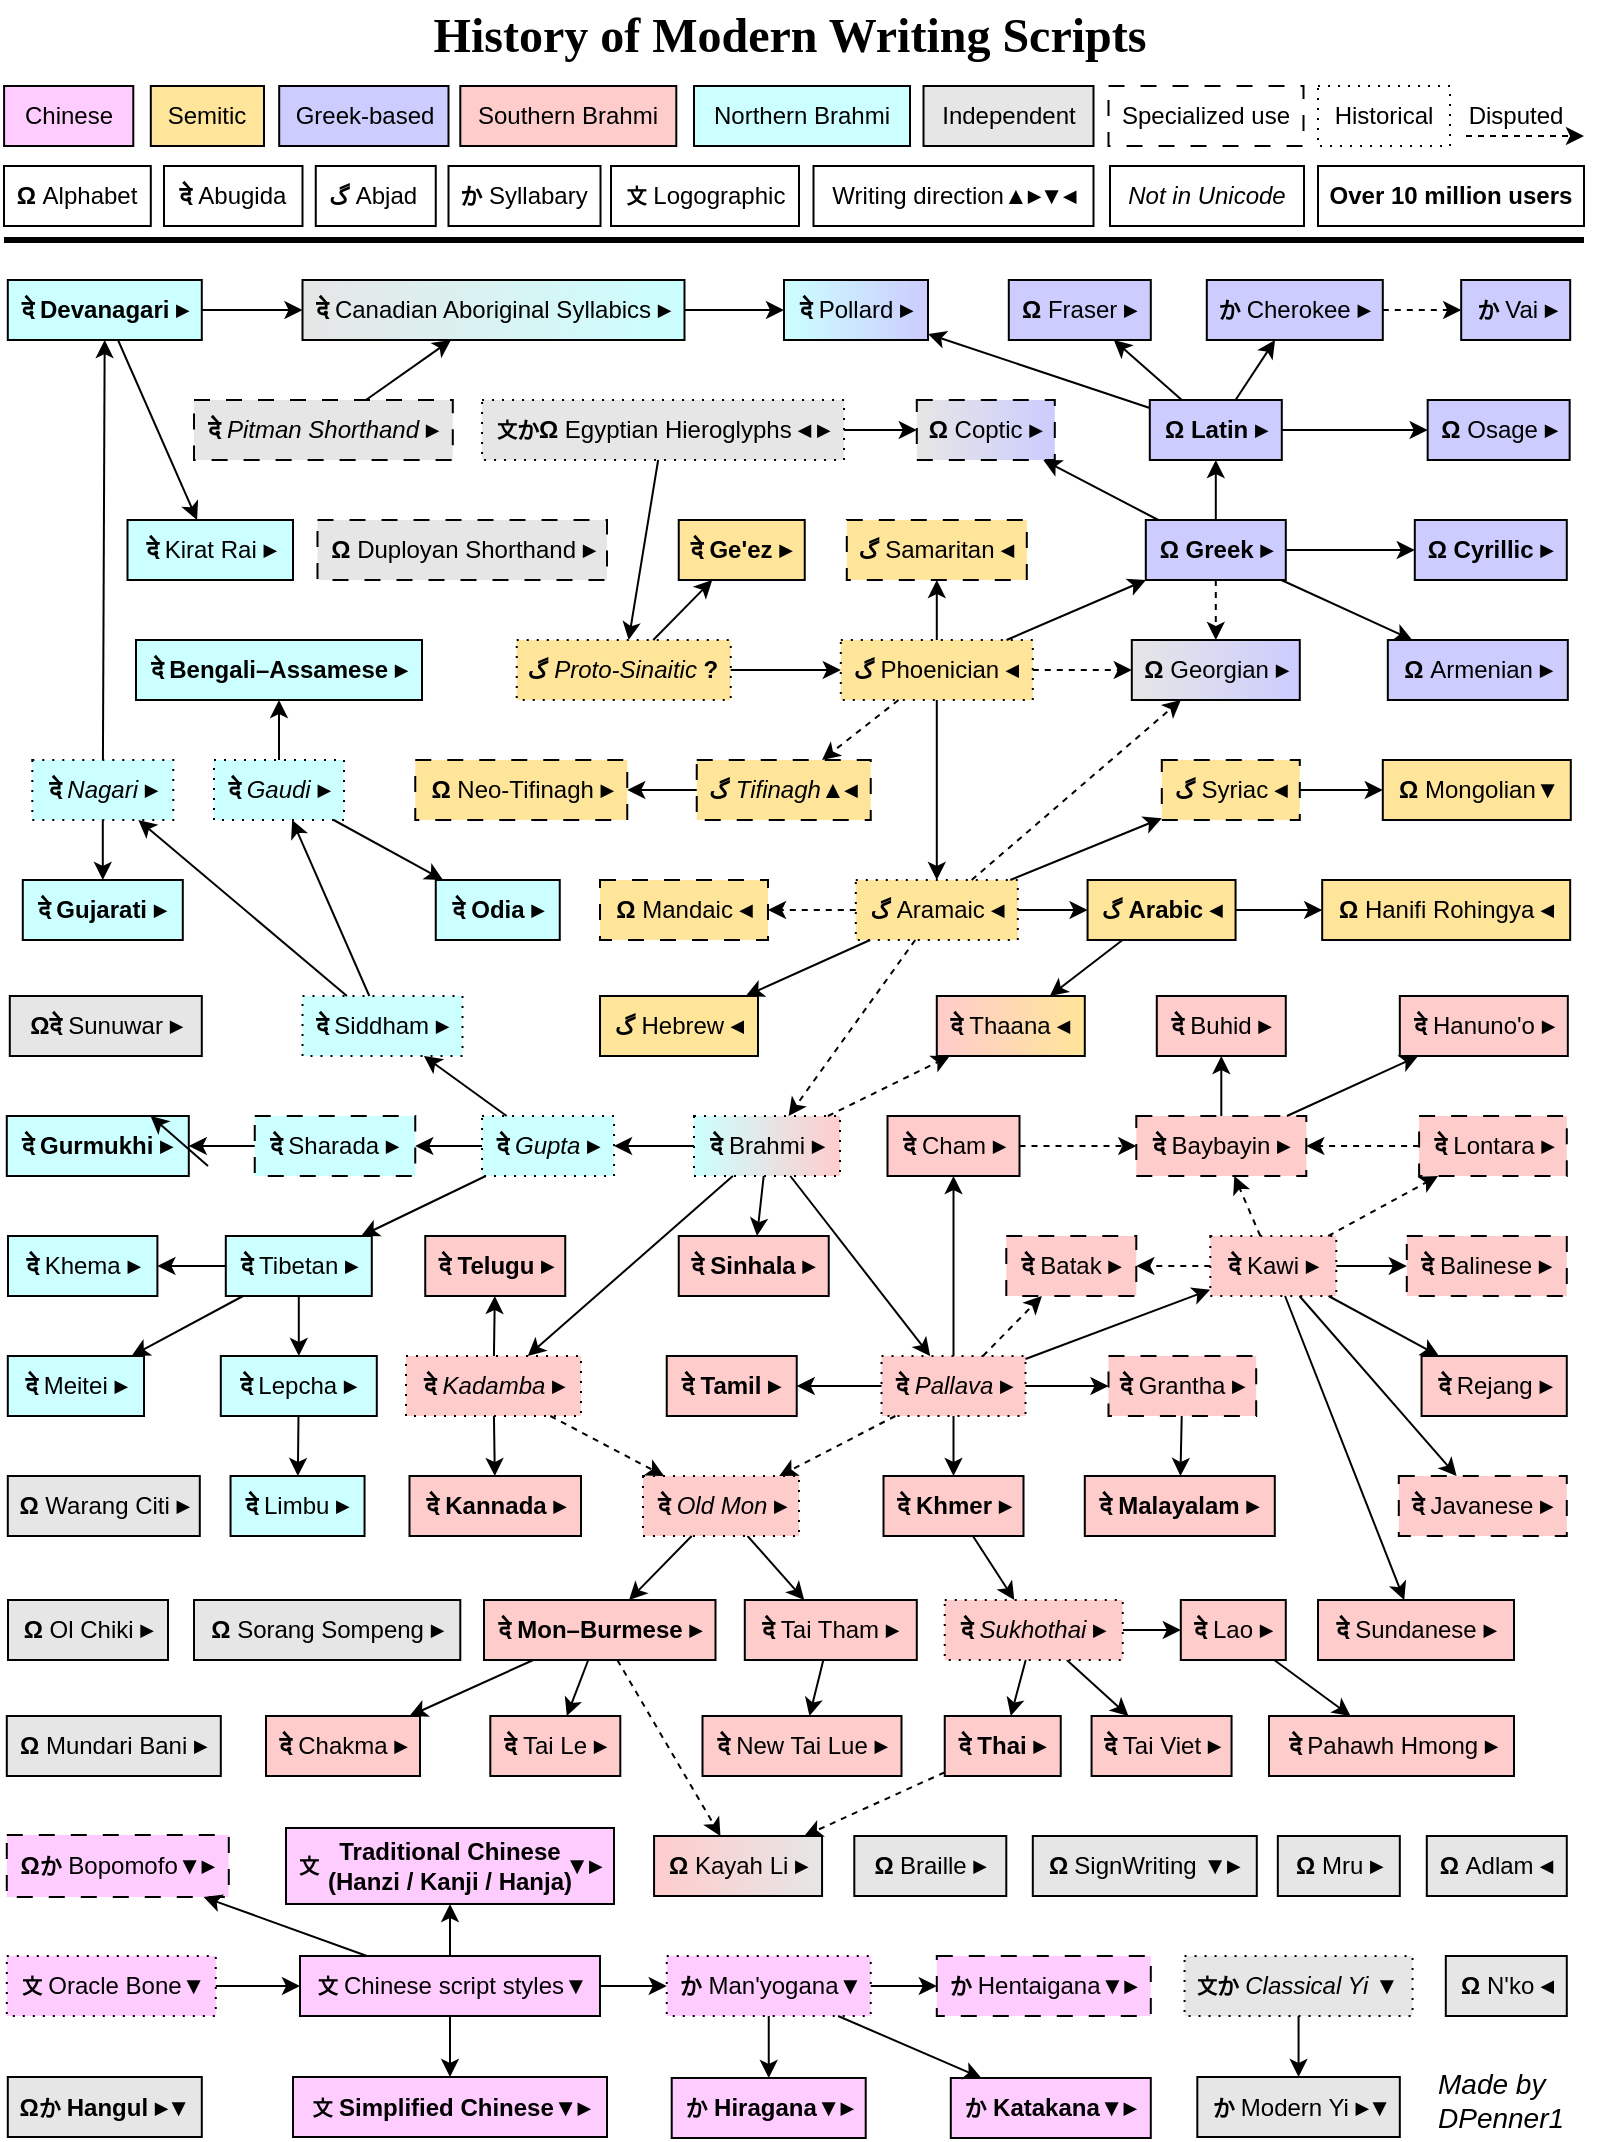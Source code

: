 <mxfile version="26.0.16">
  <diagram id="0" name="Page-1">
    <mxGraphModel dx="1366" dy="798" grid="1" gridSize="10" guides="1" tooltips="1" connect="1" arrows="1" fold="1" page="1" pageScale="1" pageWidth="850" pageHeight="1100" math="0" shadow="0">
      <root>
        <mxCell id="0" />
        <mxCell id="1" parent="0" />
        <UserObject label="&lt;b&gt;Ω&amp;nbsp;&lt;/b&gt;Latin&amp;nbsp;▸" link="https://en.wikipedia.org/wiki/Latin_script" linkTarget="_blank" id="88">
          <mxCell style="whiteSpace=wrap;html=1;fontStyle=1;fillColor=#CCCCFF;" parent="1" vertex="1">
            <mxGeometry x="592.9" y="210" width="66" height="30" as="geometry" />
          </mxCell>
        </UserObject>
        <UserObject label="&lt;font style=&quot;font-weight: 700; font-size: 10px;&quot;&gt;文&lt;/font&gt;&lt;span style=&quot;font-size: 11px; font-weight: 700;&quot;&gt;か&lt;/span&gt;&lt;b&gt;Ω&lt;/b&gt;&lt;span style=&quot;font-weight: 700;&quot;&gt;&amp;nbsp;&lt;/span&gt;Egyptian Hieroglyphs&amp;nbsp;&lt;b&gt;◂&amp;nbsp;&lt;/b&gt;&lt;b&gt;▸&lt;/b&gt;" link="https://en.wikipedia.org/wiki/Egyptian_hieroglyphs" linkTarget="_blank" id="2">
          <mxCell style="whiteSpace=wrap;html=1;dashed=1;dashPattern=1 4;fillColor=#E6E6E6;" parent="1" vertex="1">
            <mxGeometry x="259.03" y="210" width="181" height="30" as="geometry" />
          </mxCell>
        </UserObject>
        <mxCell id="3" value="" style="endArrow=classic;html=1;" parent="1" source="2" target="7" edge="1">
          <mxGeometry width="50" height="50" relative="1" as="geometry">
            <mxPoint x="119.4" y="210" as="sourcePoint" />
            <mxPoint x="539.4" y="310" as="targetPoint" />
          </mxGeometry>
        </mxCell>
        <UserObject label="&lt;font style=&quot;font-style: normal; font-weight: 700; font-size: 11px;&quot;&gt;گ&lt;/font&gt;&lt;span style=&quot;font-style: normal; font-weight: 700;&quot;&gt;&amp;nbsp;&lt;/span&gt;Proto-Sinaitic &lt;span style=&quot;font-style: normal;&quot;&gt;&lt;b&gt;?&lt;/b&gt;&lt;/span&gt;" link="https://en.wikipedia.org/wiki/Proto-Sinaitic_script" id="7">
          <mxCell style="whiteSpace=wrap;html=1;dashed=1;dashPattern=1 4;fillColor=#FFE599;fontStyle=2" parent="1" vertex="1">
            <mxGeometry x="276.37" y="330" width="107" height="30" as="geometry" />
          </mxCell>
        </UserObject>
        <mxCell id="10" value="" style="endArrow=classic;html=1;" parent="1" source="2" target="16" edge="1">
          <mxGeometry x="145" y="370" width="50" height="50" as="geometry">
            <mxPoint x="149.4" y="400" as="sourcePoint" />
            <mxPoint x="310.125" y="240" as="targetPoint" />
          </mxGeometry>
        </mxCell>
        <mxCell id="13" value="" style="endArrow=classic;html=1;" parent="1" source="7" target="14" edge="1">
          <mxGeometry x="275" y="450" width="50" height="50" as="geometry">
            <mxPoint x="279.4" y="480" as="sourcePoint" />
            <mxPoint x="343.526" y="450" as="targetPoint" />
          </mxGeometry>
        </mxCell>
        <UserObject label="&lt;b&gt;दे&amp;nbsp;&lt;/b&gt;Ge&#39;ez&amp;nbsp;▸" link="https://en.wikipedia.org/wiki/Ge%CA%BDez_script" linkTarget="_blank" id="14">
          <mxCell style="whiteSpace=wrap;html=1;fontStyle=1;fillColor=#FFE599;" parent="1" vertex="1">
            <mxGeometry x="357.37" y="270" width="63" height="30" as="geometry" />
          </mxCell>
        </UserObject>
        <UserObject label="&lt;b&gt;Ω&amp;nbsp;&lt;/b&gt;Coptic&amp;nbsp;&lt;b&gt;▸&lt;/b&gt;" link="https://en.wikipedia.org/wiki/Coptic_script" linkTarget="_blank" id="16">
          <mxCell style="whiteSpace=wrap;html=1;dashed=1;gradientColor=#CCCCFF;fillColor=#E6E6E6;gradientDirection=east;glass=0;dashPattern=8 8;" parent="1" vertex="1">
            <mxGeometry x="476.4" y="210" width="69" height="30" as="geometry" />
          </mxCell>
        </UserObject>
        <UserObject label="&lt;font style=&quot;font-weight: 700; font-size: 11px;&quot;&gt;گ&lt;/font&gt;&lt;span style=&quot;font-weight: 700;&quot;&gt;&amp;nbsp;&lt;/span&gt;Phoenician&amp;nbsp;&lt;b&gt;◂&lt;/b&gt;" link="https://en.wikipedia.org/wiki/Phoenician_alphabet" linkTarget="_blank" id="18">
          <mxCell style="whiteSpace=wrap;html=1;dashed=1;dashPattern=1 4;fillColor=#FFE599;" parent="1" vertex="1">
            <mxGeometry x="438.4" y="330" width="96" height="30" as="geometry" />
          </mxCell>
        </UserObject>
        <mxCell id="19" value="" style="endArrow=classic;html=1;" parent="1" source="7" target="18" edge="1">
          <mxGeometry x="145" y="365" width="50" height="50" as="geometry">
            <mxPoint x="149.4" y="395" as="sourcePoint" />
            <mxPoint x="209.4" y="395" as="targetPoint" />
          </mxGeometry>
        </mxCell>
        <UserObject label="&lt;b&gt;Ω&amp;nbsp;&lt;/b&gt;Greek&amp;nbsp;▸" link="https://en.wikipedia.org/wiki/Greek_alphabet" linkTarget="_blank" id="20">
          <mxCell style="whiteSpace=wrap;html=1;fontStyle=1;strokeColor=#000000;fillColor=#CCCCFF;" parent="1" vertex="1">
            <mxGeometry x="590.9" y="270" width="70" height="30" as="geometry" />
          </mxCell>
        </UserObject>
        <mxCell id="21" value="" style="endArrow=classic;html=1;" parent="1" source="18" target="20" edge="1">
          <mxGeometry x="155" y="375" width="50" height="50" as="geometry">
            <mxPoint x="309.4" y="395" as="sourcePoint" />
            <mxPoint x="349.4" y="310" as="targetPoint" />
          </mxGeometry>
        </mxCell>
        <mxCell id="22" value="" style="endArrow=classic;html=1;" parent="1" source="20" target="16" edge="1">
          <mxGeometry x="203" y="225" width="50" height="50" as="geometry">
            <mxPoint x="441.567" y="220" as="sourcePoint" />
            <mxPoint x="438.233" y="160" as="targetPoint" />
          </mxGeometry>
        </mxCell>
        <UserObject label="&lt;font style=&quot;font-weight: 700; font-size: 11px;&quot;&gt;گ&lt;/font&gt;&lt;span style=&quot;font-weight: 700;&quot;&gt;&amp;nbsp;&lt;/span&gt;Aramaic&amp;nbsp;&lt;b&gt;◂&lt;/b&gt;" link="https://en.wikipedia.org/wiki/Aramaic_alphabet" linkTarget="_blank" id="23">
          <mxCell style="whiteSpace=wrap;html=1;dashed=1;dashPattern=1 4;fillColor=#FFE599;" parent="1" vertex="1">
            <mxGeometry x="445.9" y="450" width="81" height="30" as="geometry" />
          </mxCell>
        </UserObject>
        <mxCell id="25" value="" style="endArrow=classic;html=1;" parent="1" source="18" target="23" edge="1">
          <mxGeometry x="284" y="435" width="50" height="50" as="geometry">
            <mxPoint x="522.567" y="438" as="sourcePoint" />
            <mxPoint x="519.233" y="378" as="targetPoint" />
          </mxGeometry>
        </mxCell>
        <UserObject label="&lt;font style=&quot;font-size: 11px;&quot;&gt;گ&lt;/font&gt;&amp;nbsp;&lt;span style=&quot;font-weight: normal;&quot;&gt;Hebrew&lt;/span&gt;&lt;span style=&quot;font-weight: 400;&quot;&gt;&amp;nbsp;&lt;/span&gt;&lt;b&gt;◂&lt;/b&gt;" link="https://en.wikipedia.org/wiki/Hebrew_alphabet" linkTarget="_blank" id="26">
          <mxCell style="whiteSpace=wrap;html=1;fontStyle=1;fillColor=#FFE599;" parent="1" vertex="1">
            <mxGeometry x="318.0" y="508" width="79" height="30" as="geometry" />
          </mxCell>
        </UserObject>
        <mxCell id="27" value="" style="endArrow=classic;html=1;" parent="1" source="23" target="26" edge="1">
          <mxGeometry x="283" y="565" width="50" height="50" as="geometry">
            <mxPoint x="393.4" y="538" as="sourcePoint" />
            <mxPoint x="393.4" y="598" as="targetPoint" />
          </mxGeometry>
        </mxCell>
        <UserObject label="&lt;b&gt;दे&amp;nbsp;&lt;/b&gt;Brahmi&lt;span style=&quot;font-weight: 700;&quot;&gt;&amp;nbsp;▸&lt;/span&gt;" link="https://en.wikipedia.org/wiki/Brahmi_script" linkTarget="_blank" id="28">
          <mxCell style="whiteSpace=wrap;html=1;dashed=1;dashPattern=1 4;gradientColor=#FFCCCC;gradientDirection=east;fillColor=#CCFFFF;" parent="1" vertex="1">
            <mxGeometry x="365" y="568" width="73" height="30" as="geometry" />
          </mxCell>
        </UserObject>
        <mxCell id="29" value="" style="endArrow=classic;html=1;dashed=1;" parent="1" source="23" target="28" edge="1">
          <mxGeometry x="293" y="575" width="50" height="50" as="geometry">
            <mxPoint x="378.15" y="508" as="sourcePoint" />
            <mxPoint x="325.65" y="538" as="targetPoint" />
          </mxGeometry>
        </mxCell>
        <UserObject label="&lt;b style=&quot;font-style: normal;&quot;&gt;दे&lt;/b&gt;&lt;b style=&quot;font-style: normal; font-size: 11px;&quot;&gt;&amp;nbsp;&lt;/b&gt;Gupta&lt;span style=&quot;font-style: normal;&quot;&gt;&amp;nbsp;&lt;/span&gt;&lt;b style=&quot;font-style: normal;&quot;&gt;▸&lt;/b&gt;" link="https://en.wikipedia.org/wiki/Gupta_script" linkTarget="_blank" id="30">
          <mxCell style="whiteSpace=wrap;html=1;dashed=1;dashPattern=1 4;fillColor=#CCFFFF;fontStyle=2" parent="1" vertex="1">
            <mxGeometry x="259.03" y="568" width="66" height="30" as="geometry" />
          </mxCell>
        </UserObject>
        <mxCell id="31" value="" style="endArrow=classic;html=1;" parent="1" source="28" target="30" edge="1">
          <mxGeometry x="293" y="575" width="50" height="50" as="geometry">
            <mxPoint x="378.15" y="508" as="sourcePoint" />
            <mxPoint x="322.4" y="544.752" as="targetPoint" />
          </mxGeometry>
        </mxCell>
        <UserObject label="&lt;b&gt;दे&lt;/b&gt;&lt;b style=&quot;font-size: 11px;&quot;&gt;&amp;nbsp;&lt;/b&gt;Siddham&amp;nbsp;&lt;b&gt;▸&lt;/b&gt;" link="https://en.wikipedia.org/wiki/Siddha%E1%B9%83_script" linkTarget="_blank" id="33">
          <mxCell style="whiteSpace=wrap;html=1;dashed=1;dashPattern=1 4;fillColor=#CCFFFF;" parent="1" vertex="1">
            <mxGeometry x="169.25" y="508" width="80" height="30" as="geometry" />
          </mxCell>
        </UserObject>
        <mxCell id="34" value="" style="endArrow=classic;html=1;" parent="1" source="30" target="33" edge="1">
          <mxGeometry x="303" y="585" width="50" height="50" as="geometry">
            <mxPoint x="372.355" y="628" as="sourcePoint" />
            <mxPoint x="314.4" y="655.128" as="targetPoint" />
          </mxGeometry>
        </mxCell>
        <UserObject label="&lt;b&gt;दे&lt;/b&gt;&lt;b style=&quot;font-size: 11px;&quot;&gt;&amp;nbsp;&lt;/b&gt;&lt;span style=&quot;font-weight: normal;&quot;&gt;Tibetan&lt;/span&gt;&lt;span style=&quot;font-weight: 400;&quot;&gt;&amp;nbsp;&lt;/span&gt;&lt;b&gt;▸&lt;/b&gt;" link="https://en.wikipedia.org/wiki/Tibetan_script" linkTarget="_blank" id="39">
          <mxCell style="whiteSpace=wrap;html=1;fontStyle=1;fillColor=#CCFFFF;" parent="1" vertex="1">
            <mxGeometry x="130.9" y="628" width="73" height="30" as="geometry" />
          </mxCell>
        </UserObject>
        <mxCell id="40" value="" style="endArrow=classic;html=1;" parent="1" source="30" target="39" edge="1">
          <mxGeometry x="313" y="595" width="50" height="50" as="geometry">
            <mxPoint x="263.823" y="697" as="sourcePoint" />
            <mxPoint x="209.977" y="732" as="targetPoint" />
          </mxGeometry>
        </mxCell>
        <UserObject label="&lt;b&gt;दे&lt;/b&gt;&lt;b style=&quot;font-size: 11px;&quot;&gt;&amp;nbsp;&lt;/b&gt;Bengali–Assamese&lt;span style=&quot;font-weight: 400;&quot;&gt;&amp;nbsp;&lt;/span&gt;&lt;b&gt;▸&lt;/b&gt;" link="https://en.wikipedia.org/wiki/Bengali%E2%80%93Assamese_script" linkTarget="_blank" id="41">
          <mxCell style="whiteSpace=wrap;html=1;fontStyle=1;fillColor=#CCFFFF;" parent="1" vertex="1">
            <mxGeometry x="86" y="330" width="143" height="30" as="geometry" />
          </mxCell>
        </UserObject>
        <mxCell id="42" value="" style="endArrow=classic;html=1;" parent="1" source="EHmsX5NUKX4iTEuCxSPg-271" target="41" edge="1">
          <mxGeometry x="323" y="605" width="50" height="50" as="geometry">
            <mxPoint x="149.4" y="725" as="sourcePoint" />
            <mxPoint x="89.4" y="725" as="targetPoint" />
          </mxGeometry>
        </mxCell>
        <UserObject label="&lt;b&gt;दे&lt;/b&gt;&lt;b style=&quot;font-size: 11px;&quot;&gt;&amp;nbsp;&lt;/b&gt;&lt;i&gt;Nagari&lt;/i&gt;&amp;nbsp;&lt;b&gt;▸&lt;/b&gt;" link="https://en.wikipedia.org/wiki/N%C4%81gar%C4%AB_script" linkTarget="_blank" id="43">
          <mxCell style="whiteSpace=wrap;html=1;dashed=1;dashPattern=1 4;fillColor=#CCFFFF;" parent="1" vertex="1">
            <mxGeometry x="34.15" y="390" width="70.5" height="30" as="geometry" />
          </mxCell>
        </UserObject>
        <UserObject label="&lt;b&gt;दे&lt;/b&gt;&lt;b style=&quot;font-size: 11px;&quot;&gt;&amp;nbsp;&lt;/b&gt;Gujarati&lt;span style=&quot;font-weight: 400;&quot;&gt;&amp;nbsp;&lt;/span&gt;&lt;b&gt;▸&lt;/b&gt;" link="https://en.wikipedia.org/wiki/Gujarati_script" linkTarget="_blank" id="45">
          <mxCell style="whiteSpace=wrap;html=1;fontStyle=1;fillColor=#CCFFFF;" parent="1" vertex="1">
            <mxGeometry x="29.4" y="450" width="80" height="30" as="geometry" />
          </mxCell>
        </UserObject>
        <mxCell id="46" value="" style="endArrow=classic;html=1;" parent="1" source="43" target="45" edge="1">
          <mxGeometry x="342" y="740" width="50" height="50" as="geometry">
            <mxPoint x="309.871" y="818" as="sourcePoint" />
            <mxPoint x="324.429" y="873" as="targetPoint" />
          </mxGeometry>
        </mxCell>
        <UserObject label="&lt;b&gt;दे&lt;/b&gt;&lt;b style=&quot;font-size: 11px;&quot;&gt;&amp;nbsp;&lt;/b&gt;Devanagari&lt;span style=&quot;font-weight: 400;&quot;&gt;&amp;nbsp;&lt;/span&gt;&lt;b&gt;▸&lt;/b&gt;" link="https://en.wikipedia.org/wiki/Devanagari" linkTarget="_blank" id="47">
          <mxCell style="whiteSpace=wrap;html=1;fontStyle=1;fillColor=#CCFFFF;" parent="1" vertex="1">
            <mxGeometry x="21.9" y="150" width="97" height="30" as="geometry" />
          </mxCell>
        </UserObject>
        <mxCell id="48" value="" style="endArrow=classic;html=1;" parent="1" source="43" target="47" edge="1">
          <mxGeometry x="352" y="750" width="50" height="50" as="geometry">
            <mxPoint x="300.576" y="760" as="sourcePoint" />
            <mxPoint x="268.224" y="815" as="targetPoint" />
          </mxGeometry>
        </mxCell>
        <UserObject label="&lt;b&gt;दे&amp;nbsp;&lt;/b&gt;Khmer ▸" link="https://en.wikipedia.org/wiki/Khmer_script" linkTarget="_blank" id="49">
          <mxCell style="whiteSpace=wrap;html=1;fontStyle=1;fillColor=#FFCCCC;" parent="1" vertex="1">
            <mxGeometry x="459.75" y="748" width="70" height="30" as="geometry" />
          </mxCell>
        </UserObject>
        <UserObject label="&lt;b style=&quot;font-style: normal;&quot;&gt;दे&amp;nbsp;&lt;/b&gt;Pallava&lt;span style=&quot;font-style: normal; font-weight: 700;&quot;&gt;&amp;nbsp;▸&lt;/span&gt;" link="https://en.wikipedia.org/wiki/Pallava_script" linkTarget="_blank" id="50">
          <mxCell style="whiteSpace=wrap;html=1;dashed=1;dashPattern=1 4;fillColor=#FFCCCC;fontStyle=2" parent="1" vertex="1">
            <mxGeometry x="458.75" y="688" width="72" height="30" as="geometry" />
          </mxCell>
        </UserObject>
        <mxCell id="51" value="" style="endArrow=classic;html=1;" parent="1" source="28" target="50" edge="1">
          <mxGeometry x="303" y="585" width="50" height="50" as="geometry">
            <mxPoint x="630.755" y="553" as="sourcePoint" />
            <mxPoint x="314.4" y="655.128" as="targetPoint" />
          </mxGeometry>
        </mxCell>
        <UserObject label="&lt;b&gt;दे&amp;nbsp;&lt;/b&gt;Thai ▸" link="https://en.wikipedia.org/wiki/Thai_script" linkTarget="_blank" id="52">
          <mxCell style="whiteSpace=wrap;html=1;fontStyle=1;fillColor=#FFCCCC;" parent="1" vertex="1">
            <mxGeometry x="490.37" y="868" width="58" height="30" as="geometry" />
          </mxCell>
        </UserObject>
        <UserObject label="&lt;span title=&quot;Sanskrit-language text&quot;&gt;&lt;span lang=&quot;sa&quot;&gt;दे&amp;nbsp;&lt;/span&gt;&lt;/span&gt;&lt;span style=&quot;font-weight: normal;&quot;&gt;Lao&lt;/span&gt; ▸" link="https://en.wikipedia.org/wiki/Lao_script" id="53">
          <mxCell style="whiteSpace=wrap;html=1;fontStyle=1;fillColor=#FFCCCC;" parent="1" vertex="1">
            <mxGeometry x="608.4" y="810" width="52.5" height="30" as="geometry" />
          </mxCell>
        </UserObject>
        <mxCell id="54" value="" style="endArrow=classic;html=1;" parent="1" source="50" target="49" edge="1">
          <mxGeometry x="651" y="730" width="50" height="50" as="geometry">
            <mxPoint x="609.871" y="738" as="sourcePoint" />
            <mxPoint x="651.929" y="793" as="targetPoint" />
          </mxGeometry>
        </mxCell>
        <mxCell id="56" value="" style="endArrow=classic;html=1;" parent="1" source="EHmsX5NUKX4iTEuCxSPg-277" target="53" edge="1">
          <mxGeometry x="850" y="835" width="50" height="50" as="geometry">
            <mxPoint x="567.4" y="843" as="sourcePoint" />
            <mxPoint x="567.4" y="893" as="targetPoint" />
          </mxGeometry>
        </mxCell>
        <UserObject label="&lt;b&gt;दे Mon&lt;/b&gt;–Burmese&amp;nbsp;▸" link="https://en.wikipedia.org/wiki/Mon%E2%80%93Burmese_script" linkTarget="_blank" id="59">
          <mxCell style="whiteSpace=wrap;html=1;fontStyle=1;fillColor=#FFCCCC;" parent="1" vertex="1">
            <mxGeometry x="260" y="810" width="115.75" height="30" as="geometry" />
          </mxCell>
        </UserObject>
        <mxCell id="61" value="" style="endArrow=classic;html=1;dashed=1;" parent="1" source="50" target="EHmsX5NUKX4iTEuCxSPg-281" edge="1">
          <mxGeometry x="636" y="705" width="50" height="50" as="geometry">
            <mxPoint x="583.352" y="717" as="sourcePoint" />
            <mxPoint x="737.4" y="718" as="targetPoint" />
          </mxGeometry>
        </mxCell>
        <UserObject label="&lt;b&gt;दे&amp;nbsp;&lt;/b&gt;Tamil&amp;nbsp;▸" link="https://en.wikipedia.org/wiki/Tamil_script" linkTarget="_blank" id="62">
          <mxCell style="whiteSpace=wrap;html=1;fontStyle=1;fillColor=#FFCCCC;" parent="1" vertex="1">
            <mxGeometry x="351.37" y="688" width="65" height="30" as="geometry" />
          </mxCell>
        </UserObject>
        <UserObject label="&lt;b style=&quot;font-style: normal;&quot;&gt;दे&amp;nbsp;&lt;/b&gt;Kadamba&lt;span style=&quot;font-style: normal; font-weight: 700;&quot;&gt;&amp;nbsp;▸&lt;/span&gt;" link="https://en.wikipedia.org/wiki/Kadamba_script" linkTarget="_blank" id="64">
          <mxCell style="whiteSpace=wrap;html=1;dashed=1;dashPattern=1 4;fillColor=#FFCCCC;fontStyle=2" parent="1" vertex="1">
            <mxGeometry x="221" y="688" width="87.5" height="30" as="geometry" />
          </mxCell>
        </UserObject>
        <UserObject label="&lt;b&gt;दे&amp;nbsp;&lt;/b&gt;Telugu&amp;nbsp;▸" link="https://en.wikipedia.org/wiki/Telugu_script" linkTarget="_blank" id="66">
          <mxCell style="whiteSpace=wrap;html=1;fontStyle=1;fillColor=#FFCCCC;" parent="1" vertex="1">
            <mxGeometry x="230.62" y="628" width="70" height="30" as="geometry" />
          </mxCell>
        </UserObject>
        <UserObject label="&lt;b&gt;दे&amp;nbsp;&lt;/b&gt;Kannada&amp;nbsp;▸" link="https://en.wikipedia.org/wiki/Kannada_script" linkTarget="_blank" id="67">
          <mxCell style="whiteSpace=wrap;html=1;fontStyle=1;fillColor=#FFCCCC;" parent="1" vertex="1">
            <mxGeometry x="222.75" y="748" width="85.75" height="30" as="geometry" />
          </mxCell>
        </UserObject>
        <mxCell id="69" value="" style="endArrow=classic;html=1;" parent="1" source="64" target="66" edge="1">
          <mxGeometry x="584" y="637" width="50" height="50" as="geometry">
            <mxPoint x="526.775" y="653" as="sourcePoint" />
            <mxPoint x="595.525" y="623" as="targetPoint" />
          </mxGeometry>
        </mxCell>
        <mxCell id="71" value="" style="endArrow=classic;html=1;" parent="1" source="64" target="67" edge="1">
          <mxGeometry x="740" y="517" width="50" height="50" as="geometry">
            <mxPoint x="682.775" y="533" as="sourcePoint" />
            <mxPoint x="751.525" y="503" as="targetPoint" />
          </mxGeometry>
        </mxCell>
        <UserObject label="&lt;font style=&quot;font-weight: 700; font-size: 11px;&quot;&gt;گ&lt;/font&gt;&lt;span style=&quot;font-weight: 700;&quot;&gt;&amp;nbsp;&lt;/span&gt;Syriac&amp;nbsp;&lt;b&gt;◂&lt;/b&gt;" link="https://en.wikipedia.org/wiki/Syriac_alphabet" linkTarget="_blank" id="72">
          <mxCell style="whiteSpace=wrap;html=1;dashed=1;fillColor=#FFE599;dashPattern=8 8;" parent="1" vertex="1">
            <mxGeometry x="598.9" y="390" width="69" height="30" as="geometry" />
          </mxCell>
        </UserObject>
        <mxCell id="73" value="" style="endArrow=classic;html=1;" parent="1" source="23" target="72" edge="1">
          <mxGeometry x="496" y="582" width="50" height="50" as="geometry">
            <mxPoint x="438.775" y="598" as="sourcePoint" />
            <mxPoint x="507.525" y="568" as="targetPoint" />
          </mxGeometry>
        </mxCell>
        <mxCell id="75" value="" style="endArrow=classic;html=1;" parent="1" source="23" target="76" edge="1">
          <mxGeometry x="662" y="472" width="50" height="50" as="geometry">
            <mxPoint x="569.4" y="488" as="sourcePoint" />
            <mxPoint x="474.9" y="434" as="targetPoint" />
          </mxGeometry>
        </mxCell>
        <UserObject label="&lt;font style=&quot;font-size: 11px;&quot;&gt;گ&lt;/font&gt;&amp;nbsp;Arabic&amp;nbsp;&lt;b&gt;◂&lt;/b&gt;" link="https://en.wikipedia.org/wiki/Arabic_script" linkTarget="_blank" id="76">
          <mxCell style="whiteSpace=wrap;html=1;fontStyle=1;fillColor=#FFE599;" parent="1" vertex="1">
            <mxGeometry x="561.78" y="450" width="74" height="30" as="geometry" />
          </mxCell>
        </UserObject>
        <mxCell id="79" value="" style="endArrow=classic;html=1;" parent="1" source="72" target="80" edge="1">
          <mxGeometry x="672" y="482" width="50" height="50" as="geometry">
            <mxPoint x="559.4" y="470.551" as="sourcePoint" />
            <mxPoint x="584.4" y="379.0" as="targetPoint" />
          </mxGeometry>
        </mxCell>
        <UserObject label="&lt;b&gt;&amp;nbsp;Ω&amp;nbsp;&lt;/b&gt;Mongolian&lt;b&gt;▼&lt;/b&gt;" link="https://en.wikipedia.org/wiki/Mongolian_script" linkTarget="_blank" id="80">
          <mxCell style="whiteSpace=wrap;html=1;fillColor=#FFE599;" parent="1" vertex="1">
            <mxGeometry x="709.4" y="390" width="94" height="30" as="geometry" />
          </mxCell>
        </UserObject>
        <UserObject label="&lt;b&gt;Ω&amp;nbsp;&lt;/b&gt;Georgian&lt;span style=&quot;font-weight: 700;&quot;&gt;&amp;nbsp;▸&lt;/span&gt;" link="https://en.wikipedia.org/wiki/Georgian_scripts" linkTarget="_blank" id="86">
          <mxCell style="whiteSpace=wrap;html=1;fontStyle=0;fillColor=#CCCCFF;gradientColor=#E6E6E6;gradientDirection=west;" parent="1" vertex="1">
            <mxGeometry x="583.9" y="330" width="84" height="30" as="geometry" />
          </mxCell>
        </UserObject>
        <UserObject label="&lt;b&gt;Ω&amp;nbsp;&lt;/b&gt;&lt;span style=&quot;font-weight: normal;&quot;&gt;Armenian&lt;/span&gt;&amp;nbsp;▸" link="https://en.wikipedia.org/wiki/Armenian_alphabet" linkTarget="_blank" id="87">
          <mxCell style="whiteSpace=wrap;html=1;fontStyle=1;fillColor=#CCCCFF;" parent="1" vertex="1">
            <mxGeometry x="711.91" y="330" width="90" height="30" as="geometry" />
          </mxCell>
        </UserObject>
        <UserObject label="&lt;b&gt;Ω&amp;nbsp;&lt;/b&gt;Cyrillic&amp;nbsp;▸" link="https://en.wikipedia.org/wiki/Cyrillic_script" linkTarget="_blank" id="89">
          <mxCell style="whiteSpace=wrap;html=1;fontStyle=1;fillColor=#CCCCFF;" parent="1" vertex="1">
            <mxGeometry x="725.4" y="270" width="76" height="30" as="geometry" />
          </mxCell>
        </UserObject>
        <mxCell id="90" value="" style="endArrow=classic;html=1;" parent="1" source="20" target="89" edge="1">
          <mxGeometry x="175" y="395" width="50" height="50" as="geometry">
            <mxPoint x="434.4" y="285.968" as="sourcePoint" />
            <mxPoint x="524.4" y="288.871" as="targetPoint" />
          </mxGeometry>
        </mxCell>
        <mxCell id="92" value="" style="endArrow=classic;html=1;" parent="1" source="20" target="87" edge="1">
          <mxGeometry x="195" y="415" width="50" height="50" as="geometry">
            <mxPoint x="410.025" y="270" as="sourcePoint" />
            <mxPoint x="451.275" y="160" as="targetPoint" />
          </mxGeometry>
        </mxCell>
        <mxCell id="93" value="" style="endArrow=classic;html=1;dashed=1;" parent="1" source="20" target="86" edge="1">
          <mxGeometry x="303" y="585" width="50" height="50" as="geometry">
            <mxPoint x="404.4" y="500" as="sourcePoint" />
            <mxPoint x="404.4" y="590" as="targetPoint" />
          </mxGeometry>
        </mxCell>
        <mxCell id="111" value="" style="endArrow=classic;html=1;" parent="1" source="50" target="62" edge="1">
          <mxGeometry x="409" y="580" width="50" height="50" as="geometry">
            <mxPoint x="519.4" y="745.195" as="sourcePoint" />
            <mxPoint x="570.4" y="536.415" as="targetPoint" />
          </mxGeometry>
        </mxCell>
        <UserObject label="&lt;b&gt;दे&amp;nbsp;&lt;/b&gt;Tai Viet&lt;span style=&quot;font-weight: 700;&quot;&gt;&amp;nbsp;▸&lt;/span&gt;" link="https://en.wikipedia.org/wiki/Tai_Viet_script" linkTarget="_blank" id="115">
          <mxCell style="whiteSpace=wrap;html=1;fillColor=#FFCCCC;" parent="1" vertex="1">
            <mxGeometry x="563.78" y="868" width="70" height="30" as="geometry" />
          </mxCell>
        </UserObject>
        <mxCell id="116" value="" style="endArrow=classic;html=1;" parent="1" source="EHmsX5NUKX4iTEuCxSPg-277" target="115" edge="1">
          <mxGeometry x="860" y="845" width="50" height="50" as="geometry">
            <mxPoint x="592.4" y="908" as="sourcePoint" />
            <mxPoint x="619.4" y="948" as="targetPoint" />
          </mxGeometry>
        </mxCell>
        <UserObject label="&lt;b&gt;Ω&lt;/b&gt;&lt;span style=&quot;font-size: 11px;&quot;&gt;か&amp;nbsp;&lt;/span&gt;Hangul ▸&lt;b&gt;▼&lt;/b&gt;" link="https://en.wikipedia.org/wiki/Hangul" linkTarget="_blank" id="118">
          <mxCell style="whiteSpace=wrap;html=1;fontStyle=1;fillColor=#E6E6E6;" parent="1" vertex="1">
            <mxGeometry x="21.9" y="1048.5" width="97" height="30" as="geometry" />
          </mxCell>
        </UserObject>
        <UserObject label="&lt;span style=&quot;font-weight: 700;&quot;&gt;&lt;font style=&quot;font-size: 10px;&quot;&gt;&amp;nbsp;文&lt;/font&gt;&lt;/span&gt;&lt;span style=&quot;font-size: 11px; font-weight: 700;&quot;&gt;&amp;nbsp;&lt;/span&gt;Oracle Bone&lt;b&gt;▼&lt;/b&gt;" link="https://en.wikipedia.org/wiki/Oracle_bone_script" linkTarget="_blank" id="120">
          <mxCell style="whiteSpace=wrap;html=1;dashed=1;dashPattern=1 4;fillColor=#FFCCFF;" parent="1" vertex="1">
            <mxGeometry x="21.4" y="988" width="104.5" height="30" as="geometry" />
          </mxCell>
        </UserObject>
        <UserObject label="&lt;font style=&quot;font-size: 10px;&quot;&gt;文&lt;/font&gt; Simplified Chinese&lt;b&gt;▼&lt;/b&gt;▸" link="https://en.wikipedia.org/wiki/Simplified_Chinese_characters" linkTarget="_blank" id="123">
          <mxCell style="whiteSpace=wrap;html=1;fontStyle=1;fillColor=#FFCCFF;" parent="1" vertex="1">
            <mxGeometry x="164.5" y="1048.5" width="157" height="30" as="geometry" />
          </mxCell>
        </UserObject>
        <mxCell id="124" value="" style="endArrow=classic;html=1;" parent="1" source="181" target="123" edge="1">
          <mxGeometry x="878" y="845" width="50" height="50" as="geometry">
            <mxPoint x="118.5" y="1062.222" as="sourcePoint" />
            <mxPoint x="185.5" y="1064.104" as="targetPoint" />
          </mxGeometry>
        </mxCell>
        <UserObject label="&lt;font style=&quot;&quot;&gt;&lt;span style=&quot;font-weight: 700;&quot;&gt;&lt;font style=&quot;font-size: 11px;&quot;&gt;&amp;nbsp;か&lt;/font&gt;&lt;/span&gt;&lt;span style=&quot;font-size: 12px; font-weight: 700;&quot;&gt;&amp;nbsp;&lt;/span&gt;Man&#39;yogana&lt;/font&gt;&lt;b&gt;▼&lt;/b&gt;" link="https://en.wikipedia.org/wiki/Man%27y%C5%8Dgana" id="125">
          <mxCell style="whiteSpace=wrap;html=1;dashed=1;dashPattern=1 4;fillColor=#FFCCFF;fontFamily=Helvetica;fontSize=12;" parent="1" vertex="1">
            <mxGeometry x="351.37" y="988" width="102" height="30" as="geometry" />
          </mxCell>
        </UserObject>
        <mxCell id="127" value="" style="endArrow=classic;html=1;" parent="1" source="181" target="125" edge="1">
          <mxGeometry x="888" y="855" width="50" height="50" as="geometry">
            <mxPoint x="269.194" y="1108" as="sourcePoint" />
            <mxPoint x="272.429" y="1158" as="targetPoint" />
          </mxGeometry>
        </mxCell>
        <UserObject label="&lt;font style=&quot;font-size: 11px;&quot;&gt;か&lt;/font&gt; Hiragana&lt;b&gt;▼&lt;/b&gt;▸" link="https://en.wikipedia.org/wiki/Hiragana" linkTarget="_blank" id="128">
          <mxCell style="whiteSpace=wrap;html=1;fontStyle=1;fillColor=#FFCCFF;fontFamily=Helvetica;" parent="1" vertex="1">
            <mxGeometry x="353.86" y="1049" width="97" height="30" as="geometry" />
          </mxCell>
        </UserObject>
        <UserObject label="&lt;font style=&quot;font-size: 11px;&quot;&gt;か&lt;/font&gt; Katakana&lt;b&gt;▼&lt;/b&gt;▸" link="https://en.wikipedia.org/wiki/Katakana" linkTarget="_blank" id="130">
          <mxCell style="whiteSpace=wrap;html=1;fontStyle=1;fillColor=#FFCCFF;" parent="1" vertex="1">
            <mxGeometry x="493.4" y="1049" width="100" height="30" as="geometry" />
          </mxCell>
        </UserObject>
        <mxCell id="131" value="" style="endArrow=classic;html=1;" parent="1" source="125" target="130" edge="1">
          <mxGeometry x="897" y="920" width="50" height="50" as="geometry">
            <mxPoint x="118.41" y="1118" as="sourcePoint" />
            <mxPoint x="179.41" y="1118" as="targetPoint" />
          </mxGeometry>
        </mxCell>
        <UserObject label="&lt;span style=&quot;font-weight: 700; font-size: 11px;&quot;&gt;&lt;font style=&quot;font-size: 11px;&quot;&gt;か&lt;/font&gt;&amp;nbsp;&lt;/span&gt;Hentaigana&lt;b&gt;▼&lt;/b&gt;&lt;span style=&quot;font-weight: 700;&quot;&gt;▸&lt;/span&gt;" link="https://en.wikipedia.org/wiki/Hentaigana" linkTarget="_blank" id="132">
          <mxCell style="whiteSpace=wrap;html=1;dashed=1;fillColor=#FFCCFF;dashPattern=8 8;" parent="1" vertex="1">
            <mxGeometry x="486.4" y="988" width="107" height="30" as="geometry" />
          </mxCell>
        </UserObject>
        <mxCell id="133" value="" style="endArrow=classic;html=1;" parent="1" source="125" target="128" edge="1">
          <mxGeometry x="907" y="930" width="50" height="50" as="geometry">
            <mxPoint x="235.601" y="1078" as="sourcePoint" />
            <mxPoint x="295.639" y="1113" as="targetPoint" />
          </mxGeometry>
        </mxCell>
        <mxCell id="136" value="" style="endArrow=classic;html=1;" parent="1" source="125" target="132" edge="1">
          <mxGeometry x="1173" y="930" width="50" height="50" as="geometry">
            <mxPoint x="394.41" y="1148" as="sourcePoint" />
            <mxPoint x="455.41" y="1148" as="targetPoint" />
          </mxGeometry>
        </mxCell>
        <mxCell id="137" value="History of Modern Writing Scripts&lt;br&gt;" style="text;html=1;strokeColor=none;fillColor=none;align=center;verticalAlign=middle;whiteSpace=wrap;overflow=hidden;dashed=1;dashPattern=1 4;fontSize=24;fontFamily=Times New Roman;fontStyle=1" parent="1" vertex="1">
          <mxGeometry x="228.0" y="10" width="370" height="36" as="geometry" />
        </mxCell>
        <UserObject label="&lt;span style=&quot;font-size: 11px; font-weight: 700;&quot;&gt;か&amp;nbsp;&lt;/span&gt;Cherokee&lt;span style=&quot;font-weight: 700;&quot;&gt;&amp;nbsp;▸&lt;/span&gt;" link="https://en.wikipedia.org/wiki/Cherokee_syllabary" linkTarget="_blank" id="138">
          <mxCell style="whiteSpace=wrap;html=1;fillColor=#CCCCFF;" parent="1" vertex="1">
            <mxGeometry x="621.4" y="150" width="88" height="30" as="geometry" />
          </mxCell>
        </UserObject>
        <mxCell id="139" value="" style="endArrow=classic;html=1;" parent="1" source="88" target="138" edge="1">
          <mxGeometry x="195" y="415" width="50" height="50" as="geometry">
            <mxPoint x="401.637" y="260" as="sourcePoint" />
            <mxPoint x="389.663" y="195" as="targetPoint" />
          </mxGeometry>
        </mxCell>
        <UserObject label="&lt;span style=&quot;font-size: 11px; font-weight: 700;&quot;&gt;か&amp;nbsp;&lt;/span&gt;Vai&lt;span style=&quot;font-weight: 700;&quot;&gt;&amp;nbsp;▸&lt;/span&gt;" link="https://en.wikipedia.org/wiki/Vai_syllabary" linkTarget="_blank" id="140">
          <mxCell style="whiteSpace=wrap;html=1;fillColor=#CCCCFF;" parent="1" vertex="1">
            <mxGeometry x="748.59" y="150" width="54.5" height="30" as="geometry" />
          </mxCell>
        </UserObject>
        <mxCell id="141" value="" style="endArrow=classic;html=1;dashed=1;" parent="1" source="138" target="140" edge="1">
          <mxGeometry x="95" y="428" width="50" height="50" as="geometry">
            <mxPoint x="249.764" y="168" as="sourcePoint" />
            <mxPoint x="204.536" y="143" as="targetPoint" />
          </mxGeometry>
        </mxCell>
        <UserObject label="&lt;b&gt;दे&amp;nbsp;&lt;/b&gt;Canadian Aboriginal Syllabics&amp;nbsp;&lt;span style=&quot;font-weight: 700;&quot;&gt;▸&lt;/span&gt;" link="https://en.wikipedia.org/wiki/Canadian_Aboriginal_syllabics" linkTarget="_blank" id="142">
          <mxCell style="whiteSpace=wrap;html=1;fillColor=#CCFFFF;gradientColor=#E6E6E6;gradientDirection=west;" parent="1" vertex="1">
            <mxGeometry x="169.25" y="150" width="191" height="30" as="geometry" />
          </mxCell>
        </UserObject>
        <mxCell id="143" value="" style="endArrow=classic;html=1;" parent="1" source="47" target="142" edge="1">
          <mxGeometry x="364" y="850" width="50" height="50" as="geometry">
            <mxPoint x="379.347" y="870" as="sourcePoint" />
            <mxPoint x="409.453" y="935" as="targetPoint" />
          </mxGeometry>
        </mxCell>
        <UserObject label="&lt;b style=&quot;font-style: normal;&quot;&gt;दे&lt;/b&gt;&lt;b style=&quot;font-style: normal;&quot;&gt;&amp;nbsp;&lt;/b&gt;Pitman Shorthand&amp;nbsp;&lt;span style=&quot;font-style: normal; font-weight: 700;&quot;&gt;▸&lt;/span&gt;" link="https://en.wikipedia.org/wiki/Pitman_shorthand" linkTarget="_blank" id="144">
          <mxCell style="whiteSpace=wrap;html=1;dashed=1;fillColor=#E6E6E6;fontStyle=2;dashPattern=8 8;" parent="1" vertex="1">
            <mxGeometry x="115" y="210" width="129.4" height="30" as="geometry" />
          </mxCell>
        </UserObject>
        <mxCell id="145" value="" style="endArrow=classic;html=1;" parent="1" source="144" target="142" edge="1">
          <mxGeometry x="898" y="865" width="50" height="50" as="geometry">
            <mxPoint x="335.4" y="1055" as="sourcePoint" />
            <mxPoint x="396.4" y="1055" as="targetPoint" />
          </mxGeometry>
        </mxCell>
        <UserObject label="&lt;b&gt;दे&lt;/b&gt;&lt;b style=&quot;font-size: 11px;&quot;&gt;&amp;nbsp;&lt;/b&gt;Gurmukhi&lt;span style=&quot;font-weight: 400;&quot;&gt;&amp;nbsp;&lt;/span&gt;&lt;b&gt;▸&lt;/b&gt;" link="https://en.wikipedia.org/wiki/Gurmukhi" linkTarget="_blank" id="146">
          <mxCell style="whiteSpace=wrap;html=1;fontStyle=1;fillColor=#CCFFFF;" parent="1" vertex="1">
            <mxGeometry x="21.4" y="568" width="91" height="30" as="geometry" />
          </mxCell>
        </UserObject>
        <UserObject label="&lt;b style=&quot;font-style: normal;&quot;&gt;दे&amp;nbsp;&lt;/b&gt;&lt;span style=&quot;font-style: normal;&quot;&gt;Kawi&lt;/span&gt;&lt;span style=&quot;font-style: normal; font-weight: 700;&quot;&gt;&amp;nbsp;▸&lt;/span&gt;" link="https://en.wikipedia.org/wiki/Kawi_script" linkTarget="_blank" id="151">
          <mxCell style="whiteSpace=wrap;html=1;dashed=1;dashPattern=1 4;fillColor=#FFCCCC;fontStyle=2" parent="1" vertex="1">
            <mxGeometry x="623.15" y="628" width="63" height="30" as="geometry" />
          </mxCell>
        </UserObject>
        <mxCell id="152" value="" style="endArrow=classic;html=1;" parent="1" source="50" target="151" edge="1">
          <mxGeometry x="661" y="740" width="50" height="50" as="geometry">
            <mxPoint x="517.183" y="698" as="sourcePoint" />
            <mxPoint x="572.617" y="783" as="targetPoint" />
          </mxGeometry>
        </mxCell>
        <mxCell id="160" value="" style="endArrow=classic;html=1;" parent="1" source="T748fFu64r8brhYCckHo-256" target="162" edge="1">
          <mxGeometry x="313" y="595" width="50" height="50" as="geometry">
            <mxPoint x="596.4" y="583" as="sourcePoint" />
            <mxPoint x="542.811" y="584" as="targetPoint" />
          </mxGeometry>
        </mxCell>
        <UserObject label="&lt;b&gt;दे&amp;nbsp;&lt;/b&gt;Sinhala&amp;nbsp;▸" link="https://en.wikipedia.org/wiki/Sinhala_script" linkTarget="_blank" id="161">
          <mxCell style="whiteSpace=wrap;html=1;fontStyle=1;fillColor=#FFCCCC;" parent="1" vertex="1">
            <mxGeometry x="357.37" y="628" width="75" height="30" as="geometry" />
          </mxCell>
        </UserObject>
        <UserObject label="&lt;b&gt;दे&amp;nbsp;&lt;/b&gt;Malayalam&amp;nbsp;▸" link="https://en.wikipedia.org/wiki/Malayalam_script" linkTarget="_blank" id="162">
          <mxCell style="whiteSpace=wrap;html=1;fontStyle=1;fillColor=#FFCCCC;" parent="1" vertex="1">
            <mxGeometry x="560.4" y="748" width="95" height="30" as="geometry" />
          </mxCell>
        </UserObject>
        <UserObject label="&lt;b&gt;दे&amp;nbsp;&lt;/b&gt;&lt;span style=&quot;font-weight: normal;&quot;&gt;Sundanese&lt;/span&gt;&amp;nbsp;▸" link="https://en.wikipedia.org/wiki/Sundanese_script" id="165">
          <mxCell style="whiteSpace=wrap;html=1;fontStyle=1;fillColor=#FFCCCC;" parent="1" vertex="1">
            <mxGeometry x="677" y="810" width="98" height="30" as="geometry" />
          </mxCell>
        </UserObject>
        <mxCell id="166" value="" style="endArrow=classic;html=1;" parent="1" source="151" target="165" edge="1">
          <mxGeometry x="620" y="850" width="50" height="50" as="geometry">
            <mxPoint x="459.4" y="712.269" as="sourcePoint" />
            <mxPoint x="409.809" y="738" as="targetPoint" />
          </mxGeometry>
        </mxCell>
        <UserObject label="&lt;span style=&quot;font-weight: 700;&quot;&gt;&lt;font style=&quot;font-size: 10px;&quot;&gt;文&lt;/font&gt;&lt;/span&gt;&lt;span style=&quot;font-size: 11px; font-weight: 700;&quot;&gt;か&amp;nbsp;&lt;/span&gt;&lt;i&gt;Classical Yi&lt;/i&gt;&amp;nbsp;&lt;b&gt;▼&lt;/b&gt;" link="https://en.wikipedia.org/wiki/Yi_script" linkTarget="_blank" id="167">
          <mxCell style="whiteSpace=wrap;html=1;dashed=1;fillColor=#E6E6E6;dashPattern=1 4;" parent="1" vertex="1">
            <mxGeometry x="610.28" y="988" width="114" height="30" as="geometry" />
          </mxCell>
        </UserObject>
        <UserObject label="&lt;span style=&quot;font-size: 11px; font-weight: 700;&quot;&gt;&amp;nbsp;か&amp;nbsp;&lt;/span&gt;Modern Yi&amp;nbsp;&lt;span style=&quot;font-weight: 700;&quot;&gt;▸&lt;/span&gt;&lt;b&gt;▼&lt;/b&gt;" link="https://en.wikipedia.org/wiki/Yi_script" linkTarget="_blank" id="168">
          <mxCell style="whiteSpace=wrap;html=1;fillColor=#E6E6E6;" parent="1" vertex="1">
            <mxGeometry x="616.66" y="1048.5" width="101.25" height="30" as="geometry" />
          </mxCell>
        </UserObject>
        <mxCell id="169" value="" style="endArrow=classic;html=1;" parent="1" source="167" target="168" edge="1">
          <mxGeometry x="1084" y="945" width="50" height="50" as="geometry">
            <mxPoint x="1214.53" y="1151" as="sourcePoint" />
            <mxPoint x="1259.53" y="1211" as="targetPoint" />
          </mxGeometry>
        </mxCell>
        <UserObject label="&lt;font style=&quot;font-weight: 700; font-size: 11px;&quot;&gt;گ&lt;/font&gt;&lt;span style=&quot;font-weight: 700;&quot;&gt;&amp;nbsp;&lt;/span&gt;&lt;i&gt;Tifinagh&lt;/i&gt;▲&lt;b&gt;◂&lt;/b&gt;" link="https://en.wikipedia.org/wiki/Tifinagh" linkTarget="_blank" id="170">
          <mxCell style="whiteSpace=wrap;html=1;dashed=1;fillColor=#FFE599;dashPattern=8 8;" parent="1" vertex="1">
            <mxGeometry x="366.37" y="390" width="87" height="30" as="geometry" />
          </mxCell>
        </UserObject>
        <UserObject label="&lt;b&gt;दे&amp;nbsp;&lt;/b&gt;Thaana&amp;nbsp;&lt;b&gt;◂&lt;/b&gt;" link="https://en.wikipedia.org/wiki/Thaana" linkTarget="_blank" id="174">
          <mxCell style="whiteSpace=wrap;html=1;fillColor=#FFCCCC;gradientColor=#FFE599;gradientDirection=east;" parent="1" vertex="1">
            <mxGeometry x="486.4" y="508" width="74" height="30" as="geometry" />
          </mxCell>
        </UserObject>
        <UserObject label="&lt;b&gt;दे&amp;nbsp;&lt;/b&gt;Batak&lt;span style=&quot;font-weight: 700;&quot;&gt;&amp;nbsp;▸&lt;/span&gt;" link="https://en.wikipedia.org/wiki/Batak_script" linkTarget="_blank" id="177">
          <mxCell style="whiteSpace=wrap;html=1;fillColor=#FFCCCC;dashed=1;dashPattern=8 8;" parent="1" vertex="1">
            <mxGeometry x="521.15" y="628" width="65" height="30" as="geometry" />
          </mxCell>
        </UserObject>
        <mxCell id="180" value="" style="endArrow=classic;html=1;dashed=1;" parent="1" source="151" target="177" edge="1">
          <mxGeometry x="303" y="585" width="50" height="50" as="geometry">
            <mxPoint x="438.43" y="473.5" as="sourcePoint" />
            <mxPoint x="432.13" y="543.5" as="targetPoint" />
          </mxGeometry>
        </mxCell>
        <UserObject label="&lt;span style=&quot;font-weight: 700;&quot;&gt;&lt;font style=&quot;font-size: 10px;&quot;&gt;&amp;nbsp;文&lt;/font&gt;&lt;/span&gt;&lt;span style=&quot;font-size: 11px; font-weight: 700;&quot;&gt;&amp;nbsp;&lt;/span&gt;Chinese script styles&lt;b&gt;▼&lt;/b&gt;" link="https://en.wikipedia.org/wiki/Chinese_script_styles" linkTarget="_blank" id="181">
          <mxCell style="whiteSpace=wrap;html=1;fillColor=#FFCCFF;" parent="1" vertex="1">
            <mxGeometry x="168" y="988" width="150" height="30" as="geometry" />
          </mxCell>
        </UserObject>
        <mxCell id="183" value="" style="endArrow=classic;html=1;" parent="1" source="181" target="119" edge="1">
          <mxGeometry x="963" y="820" width="50" height="50" as="geometry">
            <mxPoint x="196" y="1071" as="sourcePoint" />
            <mxPoint x="237.5" y="1088.292" as="targetPoint" />
          </mxGeometry>
        </mxCell>
        <UserObject label="&lt;b&gt;Ω&lt;/b&gt;&lt;span style=&quot;font-size: 11px;&quot;&gt;&lt;b&gt;か&lt;/b&gt;&lt;/span&gt;&amp;nbsp;Bopomofo&lt;b&gt;▼&lt;/b&gt;&lt;span style=&quot;font-weight: 700;&quot;&gt;▸&lt;/span&gt;" link="https://en.wikipedia.org/wiki/Bopomofo" linkTarget="_blank" id="184">
          <mxCell style="whiteSpace=wrap;html=1;dashed=1;fillColor=#FFCCFF;dashPattern=8 8;" parent="1" vertex="1">
            <mxGeometry x="21.4" y="927.5" width="111" height="31" as="geometry" />
          </mxCell>
        </UserObject>
        <mxCell id="185" value="" style="endArrow=classic;html=1;" parent="1" source="181" target="184" edge="1">
          <mxGeometry x="973" y="830" width="50" height="50" as="geometry">
            <mxPoint x="250.4" y="1068.798" as="sourcePoint" />
            <mxPoint x="307.4" y="1064.682" as="targetPoint" />
          </mxGeometry>
        </mxCell>
        <UserObject label="&lt;b&gt;दे&amp;nbsp;&lt;/b&gt;Buhid&lt;span style=&quot;font-weight: 700;&quot;&gt;&amp;nbsp;▸&lt;/span&gt;" link="https://en.wikipedia.org/wiki/Buhid_script" linkTarget="_blank" id="190">
          <mxCell style="whiteSpace=wrap;html=1;fillColor=#FFCCCC;" parent="1" vertex="1">
            <mxGeometry x="596.4" y="508" width="64.5" height="30" as="geometry" />
          </mxCell>
        </UserObject>
        <mxCell id="191" value="" style="endArrow=classic;html=1;dashed=1;" parent="1" source="151" target="EHmsX5NUKX4iTEuCxSPg-285" edge="1">
          <mxGeometry x="671" y="750" width="50" height="50" as="geometry">
            <mxPoint x="519.4" y="628" as="sourcePoint" />
            <mxPoint x="607.4" y="684.73" as="targetPoint" />
          </mxGeometry>
        </mxCell>
        <UserObject label="&lt;b&gt;दे&amp;nbsp;&lt;/b&gt;Cham&lt;span style=&quot;font-weight: 700;&quot;&gt;&amp;nbsp;▸&lt;/span&gt;" link="https://en.wikipedia.org/wiki/Cham_script" linkTarget="_blank" id="197">
          <mxCell style="whiteSpace=wrap;html=1;fontStyle=0;fillColor=#FFCCCC;" parent="1" vertex="1">
            <mxGeometry x="461.75" y="568" width="66" height="30" as="geometry" />
          </mxCell>
        </UserObject>
        <mxCell id="198" value="" style="endArrow=classic;html=1;" parent="1" source="50" target="197" edge="1">
          <mxGeometry x="691" y="770" width="50" height="50" as="geometry">
            <mxPoint x="594.4" y="876" as="sourcePoint" />
            <mxPoint x="522.4" y="843.257" as="targetPoint" />
          </mxGeometry>
        </mxCell>
        <UserObject label="&lt;b&gt;दे&amp;nbsp;&lt;/b&gt;Hanuno&#39;o&lt;span style=&quot;font-weight: 700;&quot;&gt;&amp;nbsp;▸&lt;/span&gt;" link="https://en.wikipedia.org/wiki/Hanunoo_script" linkTarget="_blank" id="199">
          <mxCell style="whiteSpace=wrap;html=1;fillColor=#FFCCCC;" parent="1" vertex="1">
            <mxGeometry x="717.91" y="508" width="84" height="30" as="geometry" />
          </mxCell>
        </UserObject>
        <UserObject label="&lt;b&gt;दे&lt;/b&gt;&lt;b style=&quot;font-size: 11px;&quot;&gt;&amp;nbsp;&lt;/b&gt;Pahawh Hmong&amp;nbsp;&lt;span style=&quot;font-weight: 700;&quot;&gt;▸&lt;/span&gt;" link="https://en.wikipedia.org/wiki/Pahawh_Hmong" linkTarget="_blank" id="203">
          <mxCell style="whiteSpace=wrap;html=1;fillColor=#FFCCCC;" parent="1" vertex="1">
            <mxGeometry x="652.5" y="868" width="122.5" height="30" as="geometry" />
          </mxCell>
        </UserObject>
        <UserObject label="&lt;b&gt;दे&amp;nbsp;&lt;/b&gt;Tai Tham&lt;span style=&quot;font-weight: 700;&quot;&gt;&amp;nbsp;▸&lt;/span&gt;" link="https://en.wikipedia.org/wiki/Tai_Tham_script" linkTarget="_blank" id="204">
          <mxCell style="whiteSpace=wrap;html=1;fillColor=#FFCCCC;" parent="1" vertex="1">
            <mxGeometry x="390.4" y="810" width="86" height="30" as="geometry" />
          </mxCell>
        </UserObject>
        <mxCell id="205" value="" style="endArrow=classic;html=1;" parent="1" source="EHmsX5NUKX4iTEuCxSPg-281" target="204" edge="1">
          <mxGeometry x="850" y="835" width="50" height="50" as="geometry">
            <mxPoint x="699.712" y="793" as="sourcePoint" />
            <mxPoint x="492.4" y="763" as="targetPoint" />
          </mxGeometry>
        </mxCell>
        <UserObject label="&lt;b&gt;दे&lt;/b&gt;&lt;b style=&quot;font-size: 11px;&quot;&gt;&amp;nbsp;&lt;/b&gt;Lepcha&amp;nbsp;&lt;b&gt;▸&lt;/b&gt;" link="https://en.wikipedia.org/wiki/Lepcha_script" linkTarget="_blank" id="206">
          <mxCell style="whiteSpace=wrap;html=1;fillColor=#CCFFFF;" parent="1" vertex="1">
            <mxGeometry x="128.4" y="688" width="78" height="30" as="geometry" />
          </mxCell>
        </UserObject>
        <mxCell id="207" value="" style="endArrow=classic;html=1;" parent="1" source="39" target="206" edge="1">
          <mxGeometry x="333" y="615" width="50" height="50" as="geometry">
            <mxPoint x="183.875" y="768" as="sourcePoint" />
            <mxPoint x="188.425" y="838" as="targetPoint" />
          </mxGeometry>
        </mxCell>
        <UserObject label="&lt;b&gt;दे&lt;/b&gt;&lt;b style=&quot;font-size: 11px;&quot;&gt;&amp;nbsp;&lt;/b&gt;Limbu&amp;nbsp;&lt;b&gt;▸&lt;/b&gt;" link="https://en.wikipedia.org/wiki/Limbu_script" linkTarget="_blank" id="208">
          <mxCell style="whiteSpace=wrap;html=1;fillColor=#CCFFFF;" parent="1" vertex="1">
            <mxGeometry x="133.27" y="748" width="67" height="30" as="geometry" />
          </mxCell>
        </UserObject>
        <mxCell id="209" value="" style="endArrow=classic;html=1;" parent="1" source="206" target="208" edge="1">
          <mxGeometry x="343" y="625" width="50" height="50" as="geometry">
            <mxPoint x="94.323" y="807" as="sourcePoint" />
            <mxPoint x="82.477" y="842" as="targetPoint" />
          </mxGeometry>
        </mxCell>
        <UserObject label="&lt;b&gt;Ω &lt;/b&gt;Fraser&lt;span style=&quot;font-weight: 700;&quot;&gt;&amp;nbsp;▸&lt;/span&gt;" link="https://en.wikipedia.org/wiki/Fraser_script" linkTarget="_blank" id="210">
          <mxCell style="whiteSpace=wrap;html=1;fillColor=#CCCCFF;" parent="1" vertex="1">
            <mxGeometry x="522.4" y="150" width="71" height="30" as="geometry" />
          </mxCell>
        </UserObject>
        <mxCell id="211" value="" style="endArrow=classic;html=1;" parent="1" source="88" target="210" edge="1">
          <mxGeometry x="175" y="395" width="50" height="50" as="geometry">
            <mxPoint x="407.4" y="255.759" as="sourcePoint" />
            <mxPoint x="326.384" y="220" as="targetPoint" />
          </mxGeometry>
        </mxCell>
        <mxCell id="213" value="" style="endArrow=classic;html=1;dashed=1;" parent="1" source="23" target="212" edge="1">
          <mxGeometry x="293" y="575" width="50" height="50" as="geometry">
            <mxPoint x="404.4" y="464.754" as="sourcePoint" />
            <mxPoint x="340.4" y="486.246" as="targetPoint" />
          </mxGeometry>
        </mxCell>
        <UserObject label="&lt;b&gt;Ω&amp;nbsp;&lt;/b&gt;N&#39;ko&amp;nbsp;&lt;b&gt;◂&lt;/b&gt;" link="https://en.wikipedia.org/wiki/N%27Ko_script" linkTarget="_blank" id="215">
          <mxCell style="whiteSpace=wrap;html=1;fillColor=#E6E6E6;" parent="1" vertex="1">
            <mxGeometry x="740.9" y="988" width="60.5" height="30" as="geometry" />
          </mxCell>
        </UserObject>
        <UserObject label="&lt;b&gt;दे&amp;nbsp;&lt;/b&gt;Pollard&lt;span style=&quot;font-weight: 700;&quot;&gt;&amp;nbsp;▸&lt;/span&gt;" link="https://en.wikipedia.org/wiki/Pollard_script" linkTarget="_blank" id="219">
          <mxCell style="whiteSpace=wrap;html=1;fillColor=#CCCCFF;gradientColor=#CCFFFF;gradientDirection=west;" parent="1" vertex="1">
            <mxGeometry x="410" y="150" width="72" height="30" as="geometry" />
          </mxCell>
        </UserObject>
        <mxCell id="220" value="" style="endArrow=classic;html=1;" parent="1" source="88" target="219" edge="1">
          <mxGeometry x="195" y="415" width="50" height="50" as="geometry">
            <mxPoint x="638.4" y="171.315" as="sourcePoint" />
            <mxPoint x="682.4" y="172.967" as="targetPoint" />
          </mxGeometry>
        </mxCell>
        <UserObject label="Made by&amp;nbsp;&lt;div&gt;DPenner1&lt;/div&gt;" link="https://github.com/DPenner1" linkTarget="_blank" id="223">
          <mxCell style="text;html=1;strokeColor=none;fillColor=none;align=left;verticalAlign=middle;whiteSpace=wrap;overflow=hidden;fontSize=14;fontStyle=2" parent="1" vertex="1">
            <mxGeometry x="734.65" y="1040.5" width="65.35" height="39.5" as="geometry" />
          </mxCell>
        </UserObject>
        <UserObject label="&lt;font style=&quot;font-weight: 700; font-size: 11px;&quot;&gt;گ&lt;/font&gt;&lt;span style=&quot;font-weight: 700;&quot;&gt;&amp;nbsp;&lt;/span&gt;Samaritan&amp;nbsp;&lt;b&gt;◂&lt;/b&gt;" link="https://en.wikipedia.org/wiki/Samaritan_script" linkTarget="_blank" id="224">
          <mxCell style="whiteSpace=wrap;html=1;dashed=1;fillColor=#FFE599;dashPattern=8 8;" parent="1" vertex="1">
            <mxGeometry x="441.4" y="270" width="90" height="30" as="geometry" />
          </mxCell>
        </UserObject>
        <mxCell id="225" value="" style="endArrow=classic;html=1;" parent="1" source="18" target="224" edge="1">
          <mxGeometry x="155" y="375" width="50" height="50" as="geometry">
            <mxPoint x="344.4" y="367.337" as="sourcePoint" />
            <mxPoint x="842.4" y="430.108" as="targetPoint" />
          </mxGeometry>
        </mxCell>
        <UserObject label="&lt;b&gt;दे&lt;/b&gt;&lt;b style=&quot;font-size: 11px;&quot;&gt;&amp;nbsp;&lt;/b&gt;Sharada&amp;nbsp;&lt;b&gt;▸&lt;/b&gt;" link="https://en.wikipedia.org/wiki/Sharada_script" id="226">
          <mxCell style="whiteSpace=wrap;html=1;dashed=1;fillColor=#CCFFFF;dashPattern=8 8;" parent="1" vertex="1">
            <mxGeometry x="145.38" y="568" width="80.25" height="30" as="geometry" />
          </mxCell>
        </UserObject>
        <mxCell id="227" value="" style="endArrow=classic;html=1;" parent="1" source="30" target="226" edge="1">
          <mxGeometry x="333" y="615" width="50" height="50" as="geometry">
            <mxPoint x="167.4" y="661.717" as="sourcePoint" />
            <mxPoint x="118.4" y="653.196" as="targetPoint" />
          </mxGeometry>
        </mxCell>
        <UserObject label="&lt;b&gt;दे&amp;nbsp;&lt;/b&gt;Tai Le&lt;span style=&quot;font-weight: 700;&quot;&gt;&amp;nbsp;▸&lt;/span&gt;" link="https://en.wikipedia.org/wiki/Tai_Le_script" linkTarget="_blank" id="233">
          <mxCell style="whiteSpace=wrap;html=1;fillColor=#FFCCCC;" parent="1" vertex="1">
            <mxGeometry x="263.15" y="868" width="65" height="30" as="geometry" />
          </mxCell>
        </UserObject>
        <mxCell id="234" value="" style="endArrow=classic;html=1;" parent="1" source="59" target="233" edge="1">
          <mxGeometry x="313" y="595" width="50" height="50" as="geometry">
            <mxPoint x="622.137" y="553" as="sourcePoint" />
            <mxPoint x="681.297" y="703" as="targetPoint" />
          </mxGeometry>
        </mxCell>
        <mxCell id="95" value="Historical&lt;br&gt;" style="whiteSpace=wrap;html=1;dashed=1;dashPattern=1 4;fillColor=none;" parent="1" vertex="1">
          <mxGeometry x="677" y="53" width="66" height="30" as="geometry" />
        </mxCell>
        <mxCell id="96" value="Specialized use" style="whiteSpace=wrap;html=1;dashed=1;dashPattern=8 8;fillColor=none;" parent="1" vertex="1">
          <mxGeometry x="572.25" y="53" width="97.5" height="30" as="geometry" />
        </mxCell>
        <UserObject label="Semitic" link="https://en.wikipedia.org/wiki/Proto-Sinaitic_script" linkTarget="_blank" id="245">
          <mxCell style="whiteSpace=wrap;html=1;fontStyle=0;fillColor=#FFE599;" parent="1" vertex="1">
            <mxGeometry x="93.4" y="53" width="56.6" height="30" as="geometry" />
          </mxCell>
        </UserObject>
        <UserObject label="Greek-based&lt;br&gt;" link="https://en.wikipedia.org/wiki/Greek_alphabet" linkTarget="_blank" id="246">
          <mxCell style="whiteSpace=wrap;html=1;fontStyle=0;fillColor=#CCCCFF;" parent="1" vertex="1">
            <mxGeometry x="157.6" y="53" width="84.65" height="30" as="geometry" />
          </mxCell>
        </UserObject>
        <UserObject label="Southern Brahmi&lt;br&gt;" link="https://en.wikipedia.org/wiki/Brahmi_script" linkTarget="_blank" id="247">
          <mxCell style="whiteSpace=wrap;html=1;fillColor=#FFCCCC;" parent="1" vertex="1">
            <mxGeometry x="248.15" y="53" width="108" height="30" as="geometry" />
          </mxCell>
        </UserObject>
        <UserObject label="Northern Brahmi&lt;br&gt;" link="https://en.wikipedia.org/wiki/Brahmi_script" linkTarget="_blank" id="248">
          <mxCell style="whiteSpace=wrap;html=1;fillColor=#CCFFFF;" parent="1" vertex="1">
            <mxGeometry x="365" y="53" width="108" height="30" as="geometry" />
          </mxCell>
        </UserObject>
        <UserObject label="Chinese" link="https://en.wikipedia.org/wiki/Chinese_family_of_scripts" linkTarget="_blank" id="249">
          <mxCell style="whiteSpace=wrap;html=1;fillColor=#FFCCFF;" parent="1" vertex="1">
            <mxGeometry x="20.05" y="53" width="64.6" height="30" as="geometry" />
          </mxCell>
        </UserObject>
        <mxCell id="251" value="Independent" style="whiteSpace=wrap;html=1;fillColor=#E6E6E6;" parent="1" vertex="1">
          <mxGeometry x="479.75" y="53" width="85" height="30" as="geometry" />
        </mxCell>
        <mxCell id="256" value="" style="endArrow=none;html=1;strokeWidth=3;" parent="1" edge="1">
          <mxGeometry width="50" height="50" relative="1" as="geometry">
            <mxPoint x="20" y="130" as="sourcePoint" />
            <mxPoint x="810" y="130" as="targetPoint" />
          </mxGeometry>
        </mxCell>
        <mxCell id="EHmsX5NUKX4iTEuCxSPg-262" value="" style="endArrow=classic;html=1;" parent="1" source="76" target="174" edge="1">
          <mxGeometry x="672" y="482" width="50" height="50" as="geometry">
            <mxPoint x="670.4" y="439" as="sourcePoint" />
            <mxPoint x="663.4" y="487" as="targetPoint" />
          </mxGeometry>
        </mxCell>
        <mxCell id="EHmsX5NUKX4iTEuCxSPg-263" value="" style="endArrow=classic;html=1;dashed=1;" parent="1" source="28" target="174" edge="1">
          <mxGeometry x="293" y="575" width="50" height="50" as="geometry">
            <mxPoint x="421.4" y="458" as="sourcePoint" />
            <mxPoint x="423.4" y="527" as="targetPoint" />
          </mxGeometry>
        </mxCell>
        <mxCell id="EHmsX5NUKX4iTEuCxSPg-266" value="" style="endArrow=classic;html=1;" parent="1" source="53" target="203" edge="1">
          <mxGeometry x="850" y="835" width="50" height="50" as="geometry">
            <mxPoint x="715.4" y="893" as="sourcePoint" />
            <mxPoint x="714.4" y="950" as="targetPoint" />
          </mxGeometry>
        </mxCell>
        <UserObject label="&lt;b&gt;दे&lt;/b&gt;&lt;b style=&quot;font-size: 11px;&quot;&gt;&amp;nbsp;&lt;/b&gt;&lt;i&gt;Gaudi&lt;/i&gt;&amp;nbsp;&lt;b&gt;▸&lt;/b&gt;" link="https://en.wikipedia.org/wiki/Gaudi_script" linkTarget="_blank" id="EHmsX5NUKX4iTEuCxSPg-271">
          <mxCell style="whiteSpace=wrap;html=1;dashed=1;dashPattern=1 4;fillColor=#CCFFFF;" parent="1" vertex="1">
            <mxGeometry x="125.0" y="390" width="65" height="30" as="geometry" />
          </mxCell>
        </UserObject>
        <UserObject label="&lt;b&gt;दे&amp;nbsp;&lt;/b&gt;Odia&amp;nbsp;&lt;b&gt;▸&lt;/b&gt;" link="https://en.wikipedia.org/wiki/Odia_script" linkTarget="_blank" id="EHmsX5NUKX4iTEuCxSPg-272">
          <mxCell style="whiteSpace=wrap;html=1;fontStyle=1;fillColor=#CCFFFF;" parent="1" vertex="1">
            <mxGeometry x="235.88" y="450" width="62" height="30" as="geometry" />
          </mxCell>
        </UserObject>
        <mxCell id="EHmsX5NUKX4iTEuCxSPg-273" value="" style="endArrow=classic;html=1;" parent="1" source="33" target="EHmsX5NUKX4iTEuCxSPg-271" edge="1">
          <mxGeometry x="323" y="605" width="50" height="50" as="geometry">
            <mxPoint x="175.4" y="840" as="sourcePoint" />
            <mxPoint x="184.4" y="885" as="targetPoint" />
          </mxGeometry>
        </mxCell>
        <mxCell id="EHmsX5NUKX4iTEuCxSPg-274" value="" style="endArrow=classic;html=1;" parent="1" source="EHmsX5NUKX4iTEuCxSPg-271" target="EHmsX5NUKX4iTEuCxSPg-272" edge="1">
          <mxGeometry x="323" y="605" width="50" height="50" as="geometry">
            <mxPoint x="178.4" y="768" as="sourcePoint" />
            <mxPoint x="174.4" y="810" as="targetPoint" />
          </mxGeometry>
        </mxCell>
        <mxCell id="EHmsX5NUKX4iTEuCxSPg-275" value="" style="endArrow=classic;html=1;" parent="1" source="28" target="64" edge="1">
          <mxGeometry x="584" y="637" width="50" height="50" as="geometry">
            <mxPoint x="764.4" y="563" as="sourcePoint" />
            <mxPoint x="733.4" y="598" as="targetPoint" />
          </mxGeometry>
        </mxCell>
        <UserObject label="&lt;b&gt;दे&amp;nbsp;&lt;/b&gt;&lt;i&gt;Sukhothai&lt;/i&gt;&lt;span style=&quot;font-weight: 700;&quot;&gt;&amp;nbsp;▸&lt;/span&gt;" link="https://en.wikipedia.org/wiki/Sukhothai_script" linkTarget="_blank" id="EHmsX5NUKX4iTEuCxSPg-277">
          <mxCell style="whiteSpace=wrap;html=1;fontStyle=0;fillColor=#FFCCCC;dashed=1;dashPattern=1 4;" parent="1" vertex="1">
            <mxGeometry x="490.37" y="810" width="89" height="30" as="geometry" />
          </mxCell>
        </UserObject>
        <mxCell id="EHmsX5NUKX4iTEuCxSPg-278" value="" style="endArrow=classic;html=1;" parent="1" source="EHmsX5NUKX4iTEuCxSPg-277" target="52" edge="1">
          <mxGeometry x="850" y="835" width="50" height="50" as="geometry">
            <mxPoint x="406.4" y="782" as="sourcePoint" />
            <mxPoint x="409.4" y="808" as="targetPoint" />
          </mxGeometry>
        </mxCell>
        <mxCell id="EHmsX5NUKX4iTEuCxSPg-279" value="" style="endArrow=classic;html=1;" parent="1" source="49" target="EHmsX5NUKX4iTEuCxSPg-277" edge="1">
          <mxGeometry x="850" y="835" width="50" height="50" as="geometry">
            <mxPoint x="416.4" y="782" as="sourcePoint" />
            <mxPoint x="419.4" y="808" as="targetPoint" />
          </mxGeometry>
        </mxCell>
        <mxCell id="EHmsX5NUKX4iTEuCxSPg-280" value="" style="endArrow=classic;html=1;dashed=1;" parent="1" source="64" target="EHmsX5NUKX4iTEuCxSPg-281" edge="1">
          <mxGeometry x="636" y="705" width="50" height="50" as="geometry">
            <mxPoint x="529.4" y="650" as="sourcePoint" />
            <mxPoint x="602.4" y="760" as="targetPoint" />
          </mxGeometry>
        </mxCell>
        <UserObject label="&lt;b&gt;दे&amp;nbsp;&lt;/b&gt;&lt;i&gt;Old Mon&lt;/i&gt;&lt;span style=&quot;font-weight: 700;&quot;&gt;&amp;nbsp;▸&lt;/span&gt;" link="https://en.wikipedia.org/wiki/Mon%E2%80%93Burmese_script" linkTarget="_blank" id="EHmsX5NUKX4iTEuCxSPg-281">
          <mxCell style="whiteSpace=wrap;html=1;fontStyle=0;fillColor=#FFCCCC;dashed=1;dashPattern=1 4;" parent="1" vertex="1">
            <mxGeometry x="339.5" y="748" width="78" height="30" as="geometry" />
          </mxCell>
        </UserObject>
        <mxCell id="EHmsX5NUKX4iTEuCxSPg-282" value="" style="endArrow=classic;html=1;" parent="1" source="EHmsX5NUKX4iTEuCxSPg-281" target="59" edge="1">
          <mxGeometry x="850" y="835" width="50" height="50" as="geometry">
            <mxPoint x="485.4" y="720" as="sourcePoint" />
            <mxPoint x="514.4" y="748" as="targetPoint" />
          </mxGeometry>
        </mxCell>
        <UserObject label="&lt;b&gt;दे&amp;nbsp;&lt;/b&gt;New Tai Lue&lt;span style=&quot;font-weight: 700;&quot;&gt;&amp;nbsp;▸&lt;/span&gt;" link="https://en.wikipedia.org/wiki/New_Tai_Lue_alphabet" linkTarget="_blank" id="EHmsX5NUKX4iTEuCxSPg-283">
          <mxCell style="whiteSpace=wrap;html=1;fillColor=#FFCCCC;" parent="1" vertex="1">
            <mxGeometry x="369.25" y="868" width="99.5" height="30" as="geometry" />
          </mxCell>
        </UserObject>
        <mxCell id="EHmsX5NUKX4iTEuCxSPg-284" value="" style="endArrow=classic;html=1;" parent="1" source="204" target="EHmsX5NUKX4iTEuCxSPg-283" edge="1">
          <mxGeometry x="850" y="835" width="50" height="50" as="geometry">
            <mxPoint x="481.4" y="710" as="sourcePoint" />
            <mxPoint x="511.4" y="747" as="targetPoint" />
          </mxGeometry>
        </mxCell>
        <UserObject label="&lt;b&gt;दे&amp;nbsp;&lt;/b&gt;Baybayin&lt;span style=&quot;font-weight: 700;&quot;&gt;&amp;nbsp;▸&lt;/span&gt;" link="https://en.wikipedia.org/wiki/Baybayin" linkTarget="_blank" id="EHmsX5NUKX4iTEuCxSPg-285">
          <mxCell style="whiteSpace=wrap;html=1;dashed=1;fillColor=#FFCCCC;dashPattern=8 8;" parent="1" vertex="1">
            <mxGeometry x="586.15" y="568" width="85" height="30" as="geometry" />
          </mxCell>
        </UserObject>
        <mxCell id="EHmsX5NUKX4iTEuCxSPg-286" value="" style="endArrow=classic;html=1;" parent="1" source="EHmsX5NUKX4iTEuCxSPg-285" target="190" edge="1">
          <mxGeometry x="671" y="750" width="50" height="50" as="geometry">
            <mxPoint x="659.4" y="697" as="sourcePoint" />
            <mxPoint x="659.4" y="727" as="targetPoint" />
          </mxGeometry>
        </mxCell>
        <mxCell id="EHmsX5NUKX4iTEuCxSPg-287" value="" style="endArrow=classic;html=1;dashed=1;" parent="1" source="50" target="177" edge="1">
          <mxGeometry x="303" y="585" width="50" height="50" as="geometry">
            <mxPoint x="651.4" y="645" as="sourcePoint" />
            <mxPoint x="670.4" y="548" as="targetPoint" />
          </mxGeometry>
        </mxCell>
        <UserObject label="&lt;b&gt;Ω&lt;/b&gt;&lt;span style=&quot;font-weight: 700;&quot;&gt;&amp;nbsp;&lt;/span&gt;Neo-Tifinagh&lt;span style=&quot;font-weight: 700;&quot;&gt;&amp;nbsp;▸&lt;/span&gt;" link="https://en.wikipedia.org/wiki/Tifinagh" linkTarget="_blank" id="EHmsX5NUKX4iTEuCxSPg-292">
          <mxCell style="whiteSpace=wrap;html=1;dashed=1;fillColor=#FFE599;dashPattern=8 8;" parent="1" vertex="1">
            <mxGeometry x="225.63" y="390" width="106" height="30" as="geometry" />
          </mxCell>
        </UserObject>
        <mxCell id="EHmsX5NUKX4iTEuCxSPg-294" value="" style="endArrow=classic;html=1;" parent="1" source="170" target="EHmsX5NUKX4iTEuCxSPg-292" edge="1">
          <mxGeometry x="155" y="375" width="50" height="50" as="geometry">
            <mxPoint x="313.4" y="355" as="sourcePoint" />
            <mxPoint x="359.4" y="334" as="targetPoint" />
          </mxGeometry>
        </mxCell>
        <mxCell id="EHmsX5NUKX4iTEuCxSPg-297" value="" style="endArrow=classic;html=1;dashed=1;" parent="1" source="18" target="170" edge="1">
          <mxGeometry x="303" y="585" width="50" height="50" as="geometry">
            <mxPoint x="364.4" y="274" as="sourcePoint" />
            <mxPoint x="483.4" y="300" as="targetPoint" />
          </mxGeometry>
        </mxCell>
        <mxCell id="EHmsX5NUKX4iTEuCxSPg-298" value="" style="endArrow=classic;html=1;dashed=1;" parent="1" source="23" target="86" edge="1">
          <mxGeometry x="303" y="585" width="50" height="50" as="geometry">
            <mxPoint x="364.4" y="283" as="sourcePoint" />
            <mxPoint x="483.4" y="307" as="targetPoint" />
          </mxGeometry>
        </mxCell>
        <UserObject label="&lt;b&gt;Ω&lt;/b&gt;&lt;span style=&quot;font-size: 11px;&quot;&gt;&amp;nbsp;&lt;/span&gt;&lt;span style=&quot;font-weight: normal;&quot;&gt;Braille&lt;/span&gt; ▸" link="https://en.wikipedia.org/wiki/Braille" linkTarget="_blank" id="EHmsX5NUKX4iTEuCxSPg-300">
          <mxCell style="whiteSpace=wrap;html=1;fontStyle=1;fillColor=#E6E6E6;" parent="1" vertex="1">
            <mxGeometry x="445.15" y="928" width="76" height="30" as="geometry" />
          </mxCell>
        </UserObject>
        <mxCell id="EHmsX5NUKX4iTEuCxSPg-305" value="" style="endArrow=classic;html=1;" parent="1" source="EHmsX5NUKX4iTEuCxSPg-285" target="199" edge="1">
          <mxGeometry x="671" y="750" width="50" height="50" as="geometry">
            <mxPoint x="742.4" y="795" as="sourcePoint" />
            <mxPoint x="660.4" y="883" as="targetPoint" />
          </mxGeometry>
        </mxCell>
        <mxCell id="EHmsX5NUKX4iTEuCxSPg-310" value="" style="endArrow=classic;html=1;" parent="1" source="33" target="43" edge="1">
          <mxGeometry x="313" y="595" width="50" height="50" as="geometry">
            <mxPoint x="155.4" y="690" as="sourcePoint" />
            <mxPoint x="92.4" y="738" as="targetPoint" />
          </mxGeometry>
        </mxCell>
        <mxCell id="EHmsX5NUKX4iTEuCxSPg-311" value="" style="endArrow=classic;html=1;dashed=1;" parent="1" source="197" target="EHmsX5NUKX4iTEuCxSPg-285" edge="1">
          <mxGeometry x="671" y="750" width="50" height="50" as="geometry">
            <mxPoint x="649.4" y="639" as="sourcePoint" />
            <mxPoint x="632.4" y="528" as="targetPoint" />
          </mxGeometry>
        </mxCell>
        <UserObject label="&lt;b&gt;दे&amp;nbsp;&lt;/b&gt;Balinese&lt;span style=&quot;font-weight: 700;&quot;&gt;&amp;nbsp;▸&lt;/span&gt;" link="https://en.wikipedia.org/wiki/Balinese_script" linkTarget="_blank" id="EHmsX5NUKX4iTEuCxSPg-313">
          <mxCell style="whiteSpace=wrap;html=1;dashed=1;fillColor=#FFCCCC;dashPattern=8 8;" parent="1" vertex="1">
            <mxGeometry x="721.4" y="628" width="80" height="30" as="geometry" />
          </mxCell>
        </UserObject>
        <mxCell id="EHmsX5NUKX4iTEuCxSPg-314" value="" style="endArrow=classic;html=1;" parent="1" source="151" target="EHmsX5NUKX4iTEuCxSPg-313" edge="1">
          <mxGeometry x="620" y="850" width="50" height="50" as="geometry">
            <mxPoint x="724.4" y="615" as="sourcePoint" />
            <mxPoint x="739.4" y="549" as="targetPoint" />
          </mxGeometry>
        </mxCell>
        <UserObject label="&lt;b&gt;Ω&lt;/b&gt;&lt;b&gt;&amp;nbsp;&lt;/b&gt;&lt;span style=&quot;font-weight: normal;&quot;&gt;Kayah Li&lt;/span&gt; ▸" link="https://en.wikipedia.org/wiki/Kayah_Li_alphabet" linkTarget="_blank" id="EHmsX5NUKX4iTEuCxSPg-315">
          <mxCell style="whiteSpace=wrap;html=1;fontStyle=1;fillColor=#FFCCCC;gradientColor=#E6E6E6;gradientDirection=east;" parent="1" vertex="1">
            <mxGeometry x="345.03" y="928" width="84" height="30" as="geometry" />
          </mxCell>
        </UserObject>
        <mxCell id="EHmsX5NUKX4iTEuCxSPg-316" value="" style="endArrow=classic;html=1;dashed=1;" parent="1" source="59" target="EHmsX5NUKX4iTEuCxSPg-315" edge="1">
          <mxGeometry x="636" y="705" width="50" height="50" as="geometry">
            <mxPoint x="530.4" y="667" as="sourcePoint" />
            <mxPoint x="480.4" y="699" as="targetPoint" />
          </mxGeometry>
        </mxCell>
        <mxCell id="EHmsX5NUKX4iTEuCxSPg-317" value="" style="endArrow=classic;html=1;dashed=1;" parent="1" source="52" target="EHmsX5NUKX4iTEuCxSPg-315" edge="1">
          <mxGeometry x="636" y="705" width="50" height="50" as="geometry">
            <mxPoint x="540.4" y="677" as="sourcePoint" />
            <mxPoint x="490.4" y="709" as="targetPoint" />
          </mxGeometry>
        </mxCell>
        <UserObject label="&lt;b&gt;Ω&lt;/b&gt;&amp;nbsp;Ol Chiki&amp;nbsp;&lt;b&gt;▸&lt;/b&gt;" link="https://en.wikipedia.org/wiki/Ol_Chiki_script" linkTarget="_blank" id="EHmsX5NUKX4iTEuCxSPg-319">
          <mxCell style="whiteSpace=wrap;html=1;fillColor=#E6E6E6;" parent="1" vertex="1">
            <mxGeometry x="22" y="810" width="80" height="30" as="geometry" />
          </mxCell>
        </UserObject>
        <UserObject label="&lt;b&gt;दे&lt;/b&gt;&lt;b style=&quot;font-size: 11px;&quot;&gt;&amp;nbsp;&lt;/b&gt;Rejang&amp;nbsp;&lt;span style=&quot;font-weight: 700;&quot;&gt;▸&lt;/span&gt;" link="https://en.wikipedia.org/wiki/Rejang_alphabet" linkTarget="_blank" id="EHmsX5NUKX4iTEuCxSPg-320">
          <mxCell style="whiteSpace=wrap;html=1;fillColor=#FFCCCC;" parent="1" vertex="1">
            <mxGeometry x="728.78" y="688" width="72.62" height="30" as="geometry" />
          </mxCell>
        </UserObject>
        <mxCell id="EHmsX5NUKX4iTEuCxSPg-321" value="" style="endArrow=classic;html=1;" parent="1" source="151" target="EHmsX5NUKX4iTEuCxSPg-320" edge="1">
          <mxGeometry x="620" y="850" width="50" height="50" as="geometry">
            <mxPoint x="691.78" y="649.5" as="sourcePoint" />
            <mxPoint x="736.78" y="750.5" as="targetPoint" />
          </mxGeometry>
        </mxCell>
        <UserObject label="&lt;b&gt;दे&lt;/b&gt;&lt;b style=&quot;font-size: 11px;&quot;&gt;&amp;nbsp;&lt;/b&gt;&lt;span style=&quot;font-weight: normal;&quot;&gt;Meitei&lt;/span&gt;&lt;span style=&quot;font-weight: 400;&quot;&gt;&amp;nbsp;&lt;/span&gt;&lt;b&gt;▸&lt;/b&gt;" link="https://en.wikipedia.org/wiki/Meitei_script" linkTarget="_blank" id="EHmsX5NUKX4iTEuCxSPg-322">
          <mxCell style="whiteSpace=wrap;html=1;fontStyle=1;fillColor=#CCFFFF;" parent="1" vertex="1">
            <mxGeometry x="21.9" y="688" width="68.1" height="30" as="geometry" />
          </mxCell>
        </UserObject>
        <mxCell id="EHmsX5NUKX4iTEuCxSPg-323" value="" style="endArrow=classic;html=1;" parent="1" source="39" target="EHmsX5NUKX4iTEuCxSPg-322" edge="1">
          <mxGeometry x="313" y="595" width="50" height="50" as="geometry">
            <mxPoint x="170.4" y="598" as="sourcePoint" />
            <mxPoint x="84.4" y="678" as="targetPoint" />
          </mxGeometry>
        </mxCell>
        <UserObject label="&lt;b&gt;दे&amp;nbsp;&lt;/b&gt;Chakma&lt;span style=&quot;font-weight: 700;&quot;&gt;&amp;nbsp;▸&lt;/span&gt;" link="https://en.wikipedia.org/wiki/Chakma_script" linkTarget="_blank" id="EHmsX5NUKX4iTEuCxSPg-324">
          <mxCell style="whiteSpace=wrap;html=1;fillColor=#FFCCCC;" parent="1" vertex="1">
            <mxGeometry x="151" y="868" width="77" height="30" as="geometry" />
          </mxCell>
        </UserObject>
        <mxCell id="EHmsX5NUKX4iTEuCxSPg-325" value="" style="endArrow=classic;html=1;" parent="1" source="59" target="EHmsX5NUKX4iTEuCxSPg-324" edge="1">
          <mxGeometry x="313" y="595" width="50" height="50" as="geometry">
            <mxPoint x="338.9" y="774" as="sourcePoint" />
            <mxPoint x="313.9" y="773" as="targetPoint" />
          </mxGeometry>
        </mxCell>
        <UserObject label="&lt;b&gt;Ω&lt;/b&gt;&amp;nbsp;Sorang Sompeng&amp;nbsp;&lt;b&gt;▸&lt;/b&gt;" link="https://en.wikipedia.org/wiki/Sorang_Sompeng_script" linkTarget="_blank" id="EHmsX5NUKX4iTEuCxSPg-326">
          <mxCell style="whiteSpace=wrap;html=1;fillColor=#E6E6E6;" parent="1" vertex="1">
            <mxGeometry x="115" y="810" width="133.15" height="30" as="geometry" />
          </mxCell>
        </UserObject>
        <mxCell id="EHmsX5NUKX4iTEuCxSPg-328" value="" style="endArrow=classic;html=1;" parent="1" source="226" target="146" edge="1">
          <mxGeometry x="333" y="615" width="50" height="50" as="geometry">
            <mxPoint x="155.4" y="607" as="sourcePoint" />
            <mxPoint x="173.024" y="538" as="targetPoint" />
          </mxGeometry>
        </mxCell>
        <UserObject label="&lt;b&gt;Ω&lt;/b&gt;&amp;nbsp;Mru&amp;nbsp;&lt;b&gt;▸&lt;/b&gt;" link="https://en.wikipedia.org/wiki/Mru_language" linkTarget="_blank" id="EHmsX5NUKX4iTEuCxSPg-329">
          <mxCell style="whiteSpace=wrap;html=1;fillColor=#E6E6E6;" parent="1" vertex="1">
            <mxGeometry x="656.91" y="928" width="61" height="30" as="geometry" />
          </mxCell>
        </UserObject>
        <UserObject label="&lt;b&gt;Ω&lt;/b&gt;&amp;nbsp;Warang Citi&amp;nbsp;&lt;b&gt;▸&lt;/b&gt;" link="https://en.wikipedia.org/wiki/Warang_Citi" linkTarget="_blank" id="EHmsX5NUKX4iTEuCxSPg-330">
          <mxCell style="whiteSpace=wrap;html=1;fillColor=#E6E6E6;" parent="1" vertex="1">
            <mxGeometry x="21.9" y="748" width="96" height="30" as="geometry" />
          </mxCell>
        </UserObject>
        <UserObject label="&lt;b&gt;Ω&amp;nbsp;&lt;/b&gt;Adlam&amp;nbsp;&lt;b&gt;◂&lt;/b&gt;" link="https://en.wikipedia.org/wiki/Adlam_script" linkTarget="_blank" id="EHmsX5NUKX4iTEuCxSPg-331">
          <mxCell style="whiteSpace=wrap;html=1;fillColor=#E6E6E6;" parent="1" vertex="1">
            <mxGeometry x="731.4" y="928" width="70" height="30" as="geometry" />
          </mxCell>
        </UserObject>
        <UserObject label="&lt;b&gt;Ω &lt;/b&gt;Osage&lt;span style=&quot;font-weight: 700;&quot;&gt;&amp;nbsp;▸&lt;/span&gt;" link="https://en.wikipedia.org/wiki/Osage_script" linkTarget="_blank" id="EHmsX5NUKX4iTEuCxSPg-332">
          <mxCell style="whiteSpace=wrap;html=1;fillColor=#CCCCFF;" parent="1" vertex="1">
            <mxGeometry x="731.83" y="210" width="71" height="30" as="geometry" />
          </mxCell>
        </UserObject>
        <mxCell id="EHmsX5NUKX4iTEuCxSPg-333" value="" style="endArrow=classic;html=1;" parent="1" source="88" target="EHmsX5NUKX4iTEuCxSPg-332" edge="1">
          <mxGeometry x="175" y="395" width="50" height="50" as="geometry">
            <mxPoint x="662.4" y="256" as="sourcePoint" />
            <mxPoint x="675.4" y="220" as="targetPoint" />
          </mxGeometry>
        </mxCell>
        <UserObject label="&lt;b&gt;Ω&amp;nbsp;&lt;/b&gt;Hanifi Rohingya&amp;nbsp;&lt;b&gt;◂&lt;/b&gt;" link="https://en.wikipedia.org/wiki/Hanifi_Rohingya_script" linkTarget="_blank" id="EHmsX5NUKX4iTEuCxSPg-334">
          <mxCell style="whiteSpace=wrap;html=1;fillColor=#FFE599;" parent="1" vertex="1">
            <mxGeometry x="679.09" y="450" width="124" height="30" as="geometry" />
          </mxCell>
        </UserObject>
        <mxCell id="EHmsX5NUKX4iTEuCxSPg-335" value="" style="endArrow=classic;html=1;" parent="1" source="76" target="EHmsX5NUKX4iTEuCxSPg-334" edge="1">
          <mxGeometry x="662" y="472" width="50" height="50" as="geometry">
            <mxPoint x="417.4" y="444" as="sourcePoint" />
            <mxPoint x="502.4" y="444" as="targetPoint" />
          </mxGeometry>
        </mxCell>
        <UserObject label="&lt;b&gt;Ω&lt;/b&gt;&amp;nbsp;Mundari Bani&amp;nbsp;&lt;b&gt;▸&lt;/b&gt;" link="https://en.wikipedia.org/wiki/Mundari_Bani" linkTarget="_blank" id="EHmsX5NUKX4iTEuCxSPg-336">
          <mxCell style="whiteSpace=wrap;html=1;fillColor=#E6E6E6;" parent="1" vertex="1">
            <mxGeometry x="21.4" y="868" width="107" height="30" as="geometry" />
          </mxCell>
        </UserObject>
        <mxCell id="EHmsX5NUKX4iTEuCxSPg-337" value="" style="endArrow=classic;html=1;" parent="1" source="142" target="219" edge="1">
          <mxGeometry x="352" y="750" width="50" height="50" as="geometry">
            <mxPoint x="190.4" y="825" as="sourcePoint" />
            <mxPoint x="256.4" y="867" as="targetPoint" />
          </mxGeometry>
        </mxCell>
        <UserObject label="&lt;b&gt;दे&amp;nbsp;&lt;/b&gt;Javanese&lt;span style=&quot;font-weight: 700;&quot;&gt;&amp;nbsp;▸&lt;/span&gt;" link="https://en.wikipedia.org/wiki/Javanese_script" linkTarget="_blank" id="EHmsX5NUKX4iTEuCxSPg-338">
          <mxCell style="whiteSpace=wrap;html=1;dashed=1;fillColor=#FFCCCC;dashPattern=8 8;" parent="1" vertex="1">
            <mxGeometry x="717.4" y="748" width="84" height="30" as="geometry" />
          </mxCell>
        </UserObject>
        <mxCell id="EHmsX5NUKX4iTEuCxSPg-339" value="" style="endArrow=classic;html=1;" parent="1" source="151" target="EHmsX5NUKX4iTEuCxSPg-338" edge="1">
          <mxGeometry x="620" y="850" width="50" height="50" as="geometry">
            <mxPoint x="693.4" y="637" as="sourcePoint" />
            <mxPoint x="733.4" y="623" as="targetPoint" />
          </mxGeometry>
        </mxCell>
        <UserObject label="&lt;b&gt;Ω&lt;/b&gt;&lt;span style=&quot;font-size: 11px;&quot;&gt;&amp;nbsp;&lt;/span&gt;&lt;span style=&quot;font-weight: normal;&quot;&gt;SignWriting&lt;/span&gt;&amp;nbsp;▼▸" link="https://en.wikipedia.org/wiki/SignWriting" linkTarget="_blank" id="8tH24z78lBlKkCgDe4kR-259">
          <mxCell style="whiteSpace=wrap;html=1;fontStyle=1;fillColor=#E6E6E6;" parent="1" vertex="1">
            <mxGeometry x="534.4" y="928" width="112" height="30" as="geometry" />
          </mxCell>
        </UserObject>
        <mxCell id="8tH24z78lBlKkCgDe4kR-261" value="" style="endArrow=classic;html=1;" parent="1" source="28" target="161" edge="1">
          <mxGeometry x="671" y="750" width="50" height="50" as="geometry">
            <mxPoint x="351.4" y="590" as="sourcePoint" />
            <mxPoint x="311.4" y="601" as="targetPoint" />
          </mxGeometry>
        </mxCell>
        <UserObject label="&lt;b&gt;Ω&amp;nbsp;&lt;/b&gt;Mandaic&amp;nbsp;&lt;b&gt;◂&lt;/b&gt;" link="https://en.wikipedia.org/wiki/Mandaic_alphabet" linkTarget="_blank" id="212">
          <mxCell style="whiteSpace=wrap;html=1;fillColor=#FFE599;dashed=1;dashPattern=8 8;" parent="1" vertex="1">
            <mxGeometry x="318" y="450" width="84" height="30" as="geometry" />
          </mxCell>
        </UserObject>
        <mxCell id="99" value="Disputed" style="text;html=1;strokeColor=none;fillColor=none;align=center;verticalAlign=middle;whiteSpace=wrap;overflow=hidden;dashed=1;" parent="1" vertex="1">
          <mxGeometry x="740.84" y="58" width="70" height="20" as="geometry" />
        </mxCell>
        <mxCell id="103" value="" style="endArrow=classic;html=1;dashed=1;" parent="1" edge="1">
          <mxGeometry x="746" y="121" width="50" height="50" as="geometry">
            <mxPoint x="751" y="78" as="sourcePoint" />
            <mxPoint x="810" y="78" as="targetPoint" />
          </mxGeometry>
        </mxCell>
        <UserObject label="Writing direction▲&lt;b&gt;▸&lt;/b&gt;&lt;b&gt;▼&lt;/b&gt;&lt;b&gt;◂&lt;/b&gt;" link="https://en.wikipedia.org/wiki/Writing_system#Directionality" id="8tH24z78lBlKkCgDe4kR-268">
          <mxCell style="whiteSpace=wrap;html=1;fillColor=none;" parent="1" vertex="1">
            <mxGeometry x="424.75" y="93" width="140" height="30" as="geometry" />
          </mxCell>
        </UserObject>
        <UserObject label="&lt;b&gt;Ω &lt;/b&gt;Alphabet" link="https://en.wikipedia.org/wiki/Alphabet" linkTarget="_blank" id="8tH24z78lBlKkCgDe4kR-270">
          <mxCell style="whiteSpace=wrap;html=1;fillColor=none;" parent="1" vertex="1">
            <mxGeometry x="20" y="93" width="73.4" height="30" as="geometry" />
          </mxCell>
        </UserObject>
        <UserObject label="Over 10 million users" link="https://en.wikipedia.org/wiki/List_of_writing_systems#List_of_writing_systems_by_adoption" linkTarget="_blank" id="8tH24z78lBlKkCgDe4kR-271">
          <mxCell style="whiteSpace=wrap;html=1;fontStyle=1;fillColor=none;" parent="1" vertex="1">
            <mxGeometry x="677" y="93" width="133" height="30" as="geometry" />
          </mxCell>
        </UserObject>
        <UserObject label="&lt;span style=&quot;font-style: italic; font-weight: 400;&quot;&gt;Not in Unicode&lt;/span&gt;" link="https://www.unicode.org/standard/supported.html" linkTarget="_blank" id="8tH24z78lBlKkCgDe4kR-272">
          <mxCell style="whiteSpace=wrap;html=1;fontStyle=1;fillColor=none;" parent="1" vertex="1">
            <mxGeometry x="573" y="93" width="97" height="30" as="geometry" />
          </mxCell>
        </UserObject>
        <UserObject label="&lt;b&gt;दे&lt;/b&gt;&lt;b&gt;&amp;nbsp;&lt;/b&gt;Abugida" link="https://en.wikipedia.org/wiki/Abugida" linkTarget="_blank" id="8tH24z78lBlKkCgDe4kR-273">
          <mxCell style="whiteSpace=wrap;html=1;fillColor=none;" parent="1" vertex="1">
            <mxGeometry x="100" y="93" width="69.25" height="30" as="geometry" />
          </mxCell>
        </UserObject>
        <UserObject label="&lt;span style=&quot;font-size: 11px; font-weight: 700;&quot;&gt;گ&lt;/span&gt;&lt;b&gt;&amp;nbsp;&lt;/b&gt;Abjad&lt;font size=&quot;1&quot;&gt;&amp;nbsp;&lt;/font&gt;" link="https://en.wikipedia.org/wiki/Abjad" linkTarget="_blank" id="8tH24z78lBlKkCgDe4kR-274">
          <mxCell style="whiteSpace=wrap;html=1;fillColor=none;" parent="1" vertex="1">
            <mxGeometry x="175.88" y="93" width="60" height="30" as="geometry" />
          </mxCell>
        </UserObject>
        <UserObject label="&lt;span style=&quot;font-size: 11px; font-weight: 700;&quot;&gt;か&lt;/span&gt;&lt;b&gt;&amp;nbsp;&lt;/b&gt;Syllabary" link="https://en.wikipedia.org/wiki/Syllabary" linkTarget="_blank" id="8tH24z78lBlKkCgDe4kR-275">
          <mxCell style="whiteSpace=wrap;html=1;fillColor=none;" parent="1" vertex="1">
            <mxGeometry x="242.25" y="93" width="76" height="30" as="geometry" />
          </mxCell>
        </UserObject>
        <UserObject label="&lt;span style=&quot;font-size: 10px; font-weight: 700;&quot;&gt;文&lt;/span&gt;&lt;b&gt;&amp;nbsp;&lt;/b&gt;Logographic" link="https://en.wikipedia.org/wiki/Logogram" linkTarget="_blank" id="8tH24z78lBlKkCgDe4kR-276">
          <mxCell style="whiteSpace=wrap;html=1;fillColor=none;" parent="1" vertex="1">
            <mxGeometry x="323.5" y="93" width="94" height="30" as="geometry" />
          </mxCell>
        </UserObject>
        <mxCell id="8tH24z78lBlKkCgDe4kR-283" value="" style="endArrow=classic;html=1;" parent="1" source="120" target="181" edge="1">
          <mxGeometry x="963" y="820" width="50" height="50" as="geometry">
            <mxPoint x="343.4" y="1013" as="sourcePoint" />
            <mxPoint x="398.4" y="1013" as="targetPoint" />
          </mxGeometry>
        </mxCell>
        <UserObject label="" link="https://en.wikipedia.org/wiki/Traditional_Chinese_characters" linkTarget="_blank" id="8tH24z78lBlKkCgDe4kR-284">
          <mxCell style="group" parent="1" vertex="1" connectable="0">
            <mxGeometry x="150.0" y="924" width="186" height="38" as="geometry" />
          </mxCell>
        </UserObject>
        <UserObject label="Traditional Chinese&lt;br&gt;&lt;div&gt;(Hanzi / Kanji / Hanja)&lt;/div&gt;" link="https://en.wikipedia.org/wiki/Traditional_Chinese_characters" linkTarget="_blank" id="119">
          <mxCell style="whiteSpace=wrap;html=1;fontStyle=1;fillColor=#FFCCFF;" parent="8tH24z78lBlKkCgDe4kR-284" vertex="1">
            <mxGeometry x="11.0" width="164" height="38" as="geometry" />
          </mxCell>
        </UserObject>
        <UserObject label="&lt;font style=&quot;font-weight: 700; font-size: 10px;&quot;&gt;文&lt;/font&gt;&lt;font style=&quot;font-weight: 700; font-size: 11px;&quot;&gt;&amp;nbsp;&lt;/font&gt;&lt;span style=&quot;font-weight: 700;&quot;&gt;&amp;nbsp; &amp;nbsp; &amp;nbsp; &amp;nbsp; &amp;nbsp; &amp;nbsp; &amp;nbsp; &amp;nbsp; &amp;nbsp; &amp;nbsp; &amp;nbsp; &amp;nbsp; &amp;nbsp; &amp;nbsp; &amp;nbsp; &amp;nbsp; &amp;nbsp; &amp;nbsp; &lt;/span&gt;&lt;b&gt;▼&lt;/b&gt;&lt;span style=&quot;font-weight: 700;&quot;&gt;▸&lt;/span&gt;" link="https://en.wikipedia.org/wiki/Traditional_Chinese_characters" linkTarget="_blank" id="EHmsX5NUKX4iTEuCxSPg-261">
          <mxCell style="text;html=1;align=center;verticalAlign=middle;whiteSpace=wrap;rounded=0;" parent="8tH24z78lBlKkCgDe4kR-284" vertex="1">
            <mxGeometry y="3.5" width="186" height="30" as="geometry" />
          </mxCell>
        </UserObject>
        <UserObject label="&lt;b&gt;दे&amp;nbsp;&lt;/b&gt;Lontara&lt;span style=&quot;font-weight: 700;&quot;&gt;&amp;nbsp;▸&lt;/span&gt;" link="https://en.wikipedia.org/wiki/Lontara_script" linkTarget="_blank" id="hdcds9pAQci7pC2dkwDl-256">
          <mxCell style="whiteSpace=wrap;html=1;dashed=1;fillColor=#FFCCCC;dashPattern=8 8;" parent="1" vertex="1">
            <mxGeometry x="727.55" y="568" width="73.85" height="30" as="geometry" />
          </mxCell>
        </UserObject>
        <mxCell id="hdcds9pAQci7pC2dkwDl-257" value="" style="endArrow=classic;html=1;dashed=1;" parent="1" source="151" target="hdcds9pAQci7pC2dkwDl-256" edge="1">
          <mxGeometry x="671" y="750" width="50" height="50" as="geometry">
            <mxPoint x="668" y="638" as="sourcePoint" />
            <mxPoint x="648" y="608" as="targetPoint" />
          </mxGeometry>
        </mxCell>
        <mxCell id="hdcds9pAQci7pC2dkwDl-258" value="" style="endArrow=classic;html=1;dashed=1;" parent="1" source="hdcds9pAQci7pC2dkwDl-256" target="EHmsX5NUKX4iTEuCxSPg-285" edge="1">
          <mxGeometry x="671" y="750" width="50" height="50" as="geometry">
            <mxPoint x="701" y="638" as="sourcePoint" />
            <mxPoint x="749" y="608" as="targetPoint" />
          </mxGeometry>
        </mxCell>
        <mxCell id="CpTFUX8k8Dy2B1ekyn5k-257" value="" style="endArrow=classic;html=1;" parent="1" source="CpTFUX8k8Dy2B1ekyn5k-256" edge="1">
          <mxGeometry x="333" y="615" width="50" height="50" as="geometry">
            <mxPoint x="122" y="593" as="sourcePoint" />
            <mxPoint x="93.275" y="568" as="targetPoint" />
          </mxGeometry>
        </mxCell>
        <mxCell id="CpTFUX8k8Dy2B1ekyn5k-259" value="" style="endArrow=classic;html=1;" parent="1" source="20" target="88" edge="1">
          <mxGeometry x="175" y="395" width="50" height="50" as="geometry">
            <mxPoint x="559.46" y="190" as="sourcePoint" />
            <mxPoint x="612.46" y="220" as="targetPoint" />
          </mxGeometry>
        </mxCell>
        <UserObject label="&lt;b style=&quot;font-style: normal;&quot;&gt;Ω&lt;/b&gt;&lt;b style=&quot;font-style: normal;&quot;&gt;&amp;nbsp;&lt;/b&gt;&lt;span style=&quot;font-style: normal;&quot;&gt;Duployan Shorthand&lt;/span&gt;&amp;nbsp;&lt;span style=&quot;font-style: normal; font-weight: 700;&quot;&gt;▸&lt;/span&gt;" link="https://en.wikipedia.org/wiki/Duployan_shorthand" linkTarget="_blank" id="CpTFUX8k8Dy2B1ekyn5k-263">
          <mxCell style="whiteSpace=wrap;html=1;dashed=1;fillColor=#E6E6E6;fontStyle=2;dashPattern=8 8;" parent="1" vertex="1">
            <mxGeometry x="176.75" y="270" width="144.75" height="30" as="geometry" />
          </mxCell>
        </UserObject>
        <mxCell id="GPxJiNILHh1gAniWhn0X-257" value="" style="endArrow=classic;html=1;dashed=1;" parent="1" source="18" target="86" edge="1">
          <mxGeometry x="303" y="585" width="50" height="50" as="geometry">
            <mxPoint x="514" y="460" as="sourcePoint" />
            <mxPoint x="618" y="370" as="targetPoint" />
          </mxGeometry>
        </mxCell>
        <UserObject label="&lt;b&gt;दे&amp;nbsp;&lt;/b&gt;Grantha&lt;span style=&quot;font-weight: 700;&quot;&gt;&amp;nbsp;▸&lt;/span&gt;" link="https://en.wikipedia.org/wiki/Grantha_script" linkTarget="_blank" id="T748fFu64r8brhYCckHo-256">
          <mxCell style="whiteSpace=wrap;html=1;dashed=1;fillColor=#FFCCCC;dashPattern=8 8;" parent="1" vertex="1">
            <mxGeometry x="572.25" y="688" width="73.85" height="30" as="geometry" />
          </mxCell>
        </UserObject>
        <mxCell id="T748fFu64r8brhYCckHo-257" value="" style="endArrow=classic;html=1;" parent="1" source="50" target="T748fFu64r8brhYCckHo-256" edge="1">
          <mxGeometry x="661" y="740" width="50" height="50" as="geometry">
            <mxPoint x="541" y="699" as="sourcePoint" />
            <mxPoint x="633" y="665" as="targetPoint" />
          </mxGeometry>
        </mxCell>
        <UserObject label="&lt;b&gt;दे&lt;/b&gt;&lt;b style=&quot;font-size: 11px;&quot;&gt;&amp;nbsp;&lt;/b&gt;&lt;span style=&quot;font-weight: 400;&quot;&gt;Kirat Rai&amp;nbsp;&lt;/span&gt;&lt;b&gt;▸&lt;/b&gt;" link="https://en.wikipedia.org/wiki/Kirat_Rai" linkTarget="_blank" id="La_97x2lhr50nFVP5Xat-256">
          <mxCell style="whiteSpace=wrap;html=1;fontStyle=1;fillColor=#CCFFFF;" vertex="1" parent="1">
            <mxGeometry x="81.75" y="270" width="82.75" height="30" as="geometry" />
          </mxCell>
        </UserObject>
        <mxCell id="La_97x2lhr50nFVP5Xat-257" value="" style="endArrow=classic;html=1;" edge="1" parent="1" source="47" target="La_97x2lhr50nFVP5Xat-256">
          <mxGeometry x="364" y="850" width="50" height="50" as="geometry">
            <mxPoint x="129" y="175" as="sourcePoint" />
            <mxPoint x="179" y="175" as="targetPoint" />
          </mxGeometry>
        </mxCell>
        <UserObject label="&lt;b&gt;Ω&lt;/b&gt;&lt;b&gt;दे&lt;/b&gt;&amp;nbsp;Sunuwar&amp;nbsp;&lt;b&gt;▸&lt;/b&gt;" link="https://en.wikipedia.org/wiki/Sunuwar_alphabet" linkTarget="_blank" id="La_97x2lhr50nFVP5Xat-259">
          <mxCell style="whiteSpace=wrap;html=1;fillColor=#E6E6E6;" vertex="1" parent="1">
            <mxGeometry x="22.9" y="508" width="96" height="30" as="geometry" />
          </mxCell>
        </UserObject>
        <UserObject label="&lt;b&gt;दे&lt;/b&gt;&lt;b style=&quot;font-size: 11px;&quot;&gt;&amp;nbsp;&lt;/b&gt;&lt;span style=&quot;font-weight: normal;&quot;&gt;Khema&lt;/span&gt;&lt;span style=&quot;font-weight: 400;&quot;&gt;&amp;nbsp;&lt;/span&gt;&lt;b&gt;▸&lt;/b&gt;" link="https://en.wikipedia.org/wiki/Khema_script" linkTarget="_blank" id="La_97x2lhr50nFVP5Xat-260">
          <mxCell style="whiteSpace=wrap;html=1;fontStyle=1;fillColor=#CCFFFF;" vertex="1" parent="1">
            <mxGeometry x="22" y="628" width="74.7" height="30" as="geometry" />
          </mxCell>
        </UserObject>
        <mxCell id="La_97x2lhr50nFVP5Xat-261" value="" style="endArrow=classic;html=1;" edge="1" parent="1" source="39" target="La_97x2lhr50nFVP5Xat-260">
          <mxGeometry x="333" y="615" width="50" height="50" as="geometry">
            <mxPoint x="155" y="548" as="sourcePoint" />
            <mxPoint x="103" y="578" as="targetPoint" />
          </mxGeometry>
        </mxCell>
      </root>
    </mxGraphModel>
  </diagram>
</mxfile>
